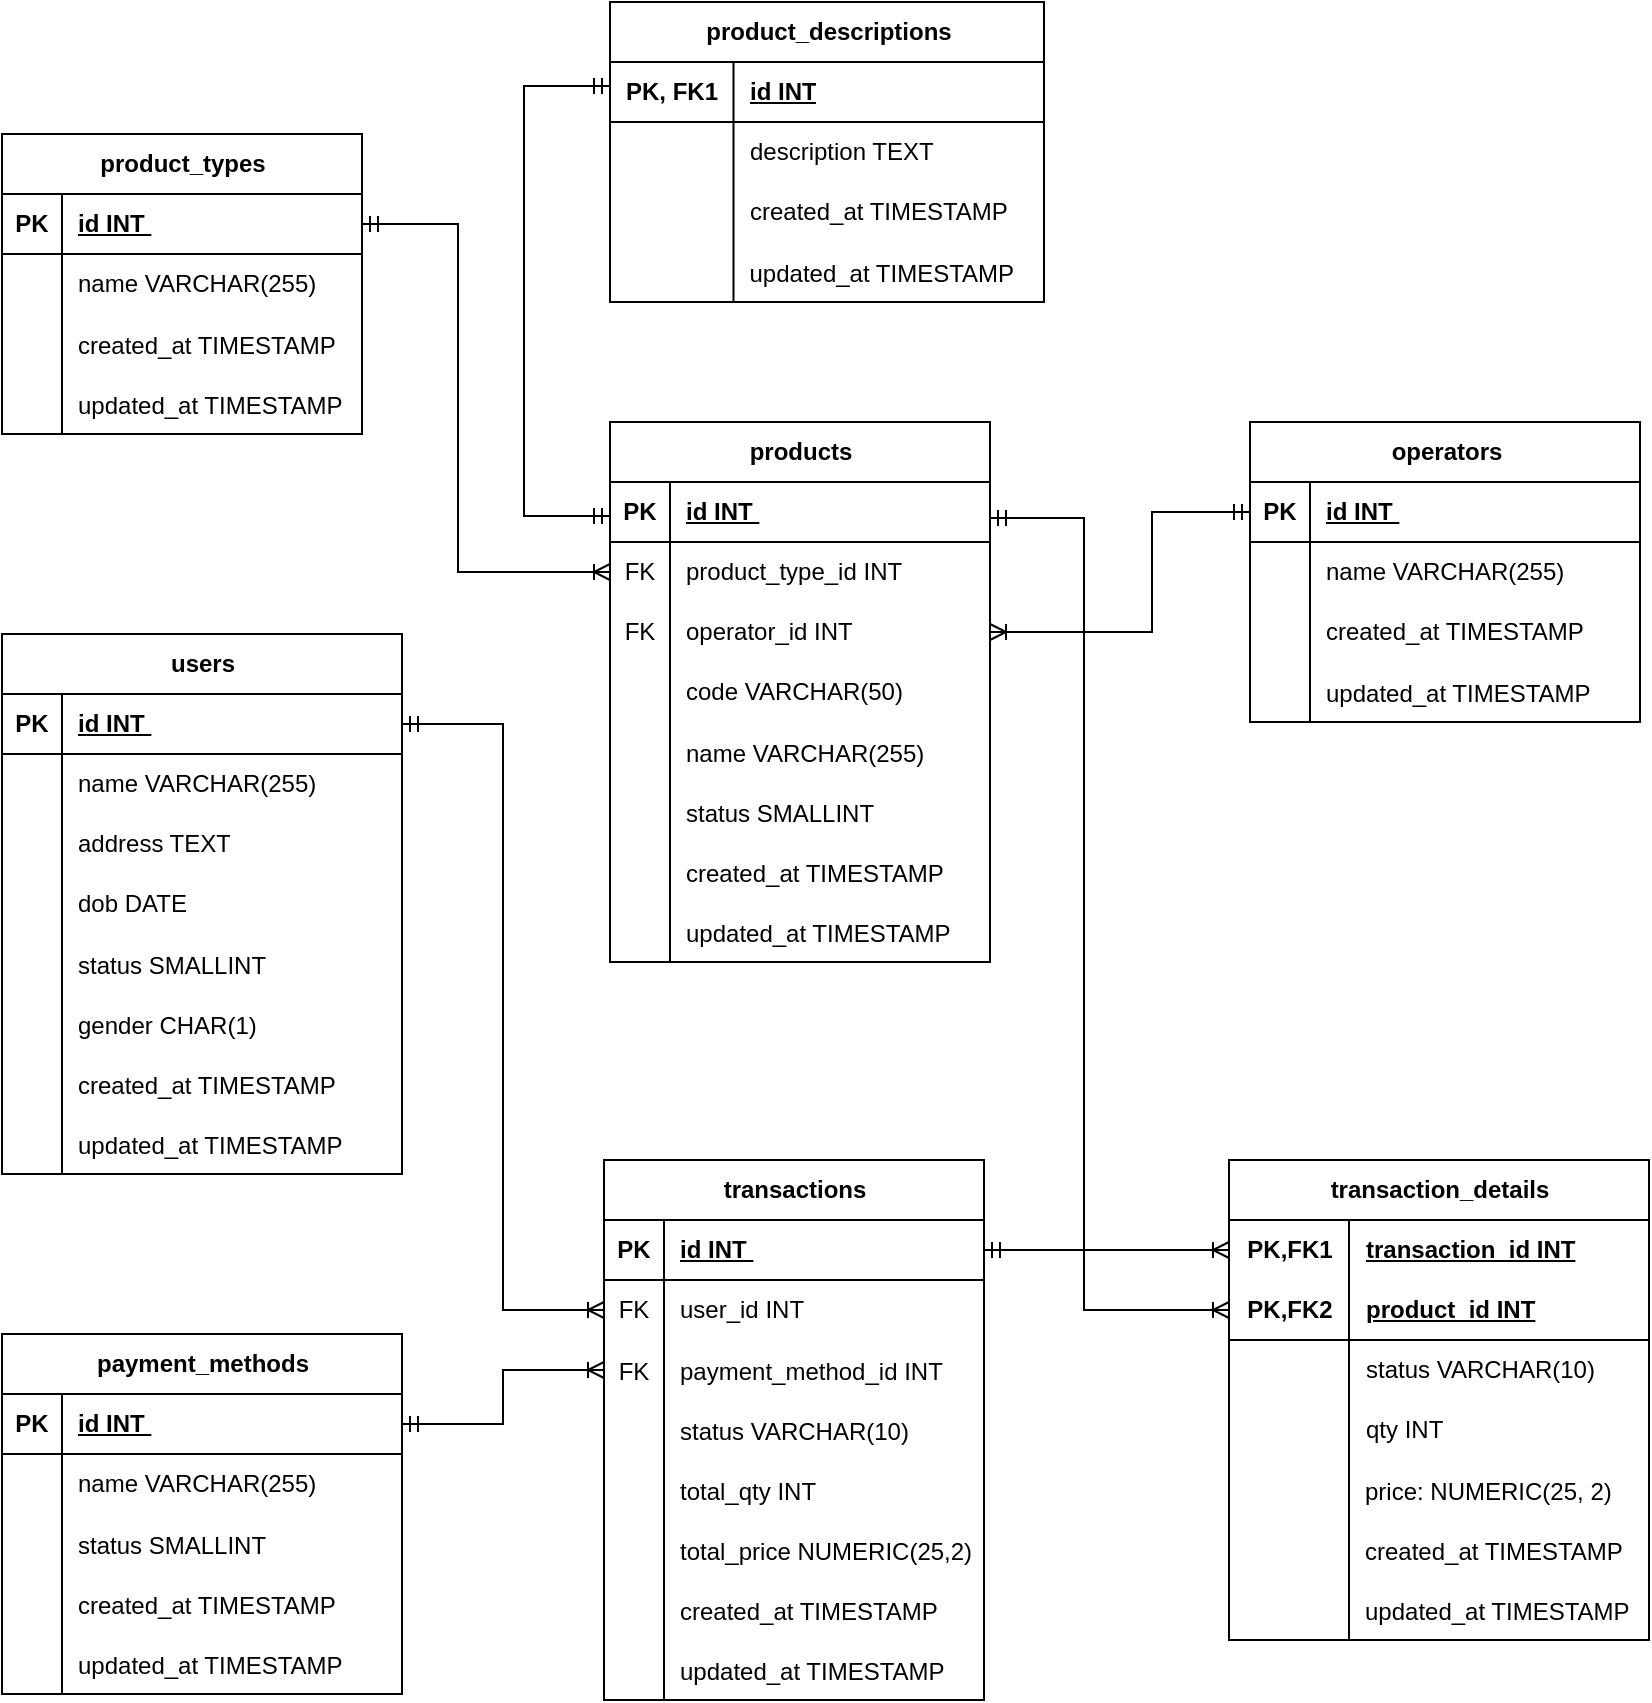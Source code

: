 <mxfile version="21.0.8" type="device" pages="2"><diagram id="R2lEEEUBdFMjLlhIrx00" name="Page-1"><mxGraphModel dx="1434" dy="777" grid="0" gridSize="10" guides="1" tooltips="1" connect="1" arrows="1" fold="1" page="0" pageScale="1" pageWidth="850" pageHeight="1100" math="0" shadow="0" extFonts="Permanent Marker^https://fonts.googleapis.com/css?family=Permanent+Marker"><root><mxCell id="0"/><mxCell id="1" parent="0"/><mxCell id="2Q99UeZQ2m3SO2wDG25l-1" value="product_types" style="shape=table;startSize=30;container=1;collapsible=1;childLayout=tableLayout;fixedRows=1;rowLines=0;fontStyle=1;align=center;resizeLast=1;html=1;" parent="1" vertex="1"><mxGeometry x="260" y="350" width="180" height="150" as="geometry"/></mxCell><mxCell id="2Q99UeZQ2m3SO2wDG25l-2" value="" style="shape=tableRow;horizontal=0;startSize=0;swimlaneHead=0;swimlaneBody=0;fillColor=none;collapsible=0;dropTarget=0;points=[[0,0.5],[1,0.5]];portConstraint=eastwest;top=0;left=0;right=0;bottom=1;" parent="2Q99UeZQ2m3SO2wDG25l-1" vertex="1"><mxGeometry y="30" width="180" height="30" as="geometry"/></mxCell><mxCell id="2Q99UeZQ2m3SO2wDG25l-3" value="PK" style="shape=partialRectangle;connectable=0;fillColor=none;top=0;left=0;bottom=0;right=0;fontStyle=1;overflow=hidden;whiteSpace=wrap;html=1;" parent="2Q99UeZQ2m3SO2wDG25l-2" vertex="1"><mxGeometry width="30" height="30" as="geometry"><mxRectangle width="30" height="30" as="alternateBounds"/></mxGeometry></mxCell><mxCell id="2Q99UeZQ2m3SO2wDG25l-4" value="id INT&amp;nbsp;" style="shape=partialRectangle;connectable=0;fillColor=none;top=0;left=0;bottom=0;right=0;align=left;spacingLeft=6;fontStyle=5;overflow=hidden;whiteSpace=wrap;html=1;" parent="2Q99UeZQ2m3SO2wDG25l-2" vertex="1"><mxGeometry x="30" width="150" height="30" as="geometry"><mxRectangle width="150" height="30" as="alternateBounds"/></mxGeometry></mxCell><mxCell id="2Q99UeZQ2m3SO2wDG25l-5" value="" style="shape=tableRow;horizontal=0;startSize=0;swimlaneHead=0;swimlaneBody=0;fillColor=none;collapsible=0;dropTarget=0;points=[[0,0.5],[1,0.5]];portConstraint=eastwest;top=0;left=0;right=0;bottom=0;" parent="2Q99UeZQ2m3SO2wDG25l-1" vertex="1"><mxGeometry y="60" width="180" height="30" as="geometry"/></mxCell><mxCell id="2Q99UeZQ2m3SO2wDG25l-6" value="" style="shape=partialRectangle;connectable=0;fillColor=none;top=0;left=0;bottom=0;right=0;editable=1;overflow=hidden;whiteSpace=wrap;html=1;" parent="2Q99UeZQ2m3SO2wDG25l-5" vertex="1"><mxGeometry width="30" height="30" as="geometry"><mxRectangle width="30" height="30" as="alternateBounds"/></mxGeometry></mxCell><mxCell id="2Q99UeZQ2m3SO2wDG25l-7" value="name VARCHAR(255)" style="shape=partialRectangle;connectable=0;fillColor=none;top=0;left=0;bottom=0;right=0;align=left;spacingLeft=6;overflow=hidden;whiteSpace=wrap;html=1;" parent="2Q99UeZQ2m3SO2wDG25l-5" vertex="1"><mxGeometry x="30" width="150" height="30" as="geometry"><mxRectangle width="150" height="30" as="alternateBounds"/></mxGeometry></mxCell><mxCell id="2Q99UeZQ2m3SO2wDG25l-176" value="" style="shape=tableRow;horizontal=0;startSize=0;swimlaneHead=0;swimlaneBody=0;fillColor=none;collapsible=0;dropTarget=0;points=[[0,0.5],[1,0.5]];portConstraint=eastwest;top=0;left=0;right=0;bottom=0;" parent="2Q99UeZQ2m3SO2wDG25l-1" vertex="1"><mxGeometry y="90" width="180" height="30" as="geometry"/></mxCell><mxCell id="2Q99UeZQ2m3SO2wDG25l-177" value="" style="shape=partialRectangle;connectable=0;fillColor=none;top=0;left=0;bottom=0;right=0;editable=1;overflow=hidden;" parent="2Q99UeZQ2m3SO2wDG25l-176" vertex="1"><mxGeometry width="30" height="30" as="geometry"><mxRectangle width="30" height="30" as="alternateBounds"/></mxGeometry></mxCell><mxCell id="2Q99UeZQ2m3SO2wDG25l-178" value="created_at TIMESTAMP" style="shape=partialRectangle;connectable=0;fillColor=none;top=0;left=0;bottom=0;right=0;align=left;spacingLeft=6;overflow=hidden;" parent="2Q99UeZQ2m3SO2wDG25l-176" vertex="1"><mxGeometry x="30" width="150" height="30" as="geometry"><mxRectangle width="150" height="30" as="alternateBounds"/></mxGeometry></mxCell><mxCell id="2Q99UeZQ2m3SO2wDG25l-179" value="" style="shape=tableRow;horizontal=0;startSize=0;swimlaneHead=0;swimlaneBody=0;fillColor=none;collapsible=0;dropTarget=0;points=[[0,0.5],[1,0.5]];portConstraint=eastwest;top=0;left=0;right=0;bottom=0;" parent="2Q99UeZQ2m3SO2wDG25l-1" vertex="1"><mxGeometry y="120" width="180" height="30" as="geometry"/></mxCell><mxCell id="2Q99UeZQ2m3SO2wDG25l-180" value="" style="shape=partialRectangle;connectable=0;fillColor=none;top=0;left=0;bottom=0;right=0;editable=1;overflow=hidden;" parent="2Q99UeZQ2m3SO2wDG25l-179" vertex="1"><mxGeometry width="30" height="30" as="geometry"><mxRectangle width="30" height="30" as="alternateBounds"/></mxGeometry></mxCell><mxCell id="2Q99UeZQ2m3SO2wDG25l-181" value="updated_at TIMESTAMP" style="shape=partialRectangle;connectable=0;fillColor=none;top=0;left=0;bottom=0;right=0;align=left;spacingLeft=6;overflow=hidden;" parent="2Q99UeZQ2m3SO2wDG25l-179" vertex="1"><mxGeometry x="30" width="150" height="30" as="geometry"><mxRectangle width="150" height="30" as="alternateBounds"/></mxGeometry></mxCell><mxCell id="2Q99UeZQ2m3SO2wDG25l-19" value="users" style="shape=table;startSize=30;container=1;collapsible=1;childLayout=tableLayout;fixedRows=1;rowLines=0;fontStyle=1;align=center;resizeLast=1;html=1;" parent="1" vertex="1"><mxGeometry x="260" y="600" width="200" height="270" as="geometry"/></mxCell><mxCell id="2Q99UeZQ2m3SO2wDG25l-20" value="" style="shape=tableRow;horizontal=0;startSize=0;swimlaneHead=0;swimlaneBody=0;fillColor=none;collapsible=0;dropTarget=0;points=[[0,0.5],[1,0.5]];portConstraint=eastwest;top=0;left=0;right=0;bottom=1;" parent="2Q99UeZQ2m3SO2wDG25l-19" vertex="1"><mxGeometry y="30" width="200" height="30" as="geometry"/></mxCell><mxCell id="2Q99UeZQ2m3SO2wDG25l-21" value="PK" style="shape=partialRectangle;connectable=0;fillColor=none;top=0;left=0;bottom=0;right=0;fontStyle=1;overflow=hidden;whiteSpace=wrap;html=1;" parent="2Q99UeZQ2m3SO2wDG25l-20" vertex="1"><mxGeometry width="30" height="30" as="geometry"><mxRectangle width="30" height="30" as="alternateBounds"/></mxGeometry></mxCell><mxCell id="2Q99UeZQ2m3SO2wDG25l-22" value="id INT&amp;nbsp;" style="shape=partialRectangle;connectable=0;fillColor=none;top=0;left=0;bottom=0;right=0;align=left;spacingLeft=6;fontStyle=5;overflow=hidden;whiteSpace=wrap;html=1;" parent="2Q99UeZQ2m3SO2wDG25l-20" vertex="1"><mxGeometry x="30" width="170" height="30" as="geometry"><mxRectangle width="170" height="30" as="alternateBounds"/></mxGeometry></mxCell><mxCell id="2Q99UeZQ2m3SO2wDG25l-23" value="" style="shape=tableRow;horizontal=0;startSize=0;swimlaneHead=0;swimlaneBody=0;fillColor=none;collapsible=0;dropTarget=0;points=[[0,0.5],[1,0.5]];portConstraint=eastwest;top=0;left=0;right=0;bottom=0;" parent="2Q99UeZQ2m3SO2wDG25l-19" vertex="1"><mxGeometry y="60" width="200" height="30" as="geometry"/></mxCell><mxCell id="2Q99UeZQ2m3SO2wDG25l-24" value="" style="shape=partialRectangle;connectable=0;fillColor=none;top=0;left=0;bottom=0;right=0;editable=1;overflow=hidden;whiteSpace=wrap;html=1;" parent="2Q99UeZQ2m3SO2wDG25l-23" vertex="1"><mxGeometry width="30" height="30" as="geometry"><mxRectangle width="30" height="30" as="alternateBounds"/></mxGeometry></mxCell><mxCell id="2Q99UeZQ2m3SO2wDG25l-25" value="name VARCHAR(255)" style="shape=partialRectangle;connectable=0;fillColor=none;top=0;left=0;bottom=0;right=0;align=left;spacingLeft=6;overflow=hidden;whiteSpace=wrap;html=1;" parent="2Q99UeZQ2m3SO2wDG25l-23" vertex="1"><mxGeometry x="30" width="170" height="30" as="geometry"><mxRectangle width="170" height="30" as="alternateBounds"/></mxGeometry></mxCell><mxCell id="2Q99UeZQ2m3SO2wDG25l-26" value="" style="shape=tableRow;horizontal=0;startSize=0;swimlaneHead=0;swimlaneBody=0;fillColor=none;collapsible=0;dropTarget=0;points=[[0,0.5],[1,0.5]];portConstraint=eastwest;top=0;left=0;right=0;bottom=0;" parent="2Q99UeZQ2m3SO2wDG25l-19" vertex="1"><mxGeometry y="90" width="200" height="30" as="geometry"/></mxCell><mxCell id="2Q99UeZQ2m3SO2wDG25l-27" value="" style="shape=partialRectangle;connectable=0;fillColor=none;top=0;left=0;bottom=0;right=0;editable=1;overflow=hidden;whiteSpace=wrap;html=1;" parent="2Q99UeZQ2m3SO2wDG25l-26" vertex="1"><mxGeometry width="30" height="30" as="geometry"><mxRectangle width="30" height="30" as="alternateBounds"/></mxGeometry></mxCell><mxCell id="2Q99UeZQ2m3SO2wDG25l-28" value="address TEXT" style="shape=partialRectangle;connectable=0;fillColor=none;top=0;left=0;bottom=0;right=0;align=left;spacingLeft=6;overflow=hidden;whiteSpace=wrap;html=1;" parent="2Q99UeZQ2m3SO2wDG25l-26" vertex="1"><mxGeometry x="30" width="170" height="30" as="geometry"><mxRectangle width="170" height="30" as="alternateBounds"/></mxGeometry></mxCell><mxCell id="2Q99UeZQ2m3SO2wDG25l-29" value="" style="shape=tableRow;horizontal=0;startSize=0;swimlaneHead=0;swimlaneBody=0;fillColor=none;collapsible=0;dropTarget=0;points=[[0,0.5],[1,0.5]];portConstraint=eastwest;top=0;left=0;right=0;bottom=0;" parent="2Q99UeZQ2m3SO2wDG25l-19" vertex="1"><mxGeometry y="120" width="200" height="30" as="geometry"/></mxCell><mxCell id="2Q99UeZQ2m3SO2wDG25l-30" value="" style="shape=partialRectangle;connectable=0;fillColor=none;top=0;left=0;bottom=0;right=0;editable=1;overflow=hidden;whiteSpace=wrap;html=1;" parent="2Q99UeZQ2m3SO2wDG25l-29" vertex="1"><mxGeometry width="30" height="30" as="geometry"><mxRectangle width="30" height="30" as="alternateBounds"/></mxGeometry></mxCell><mxCell id="2Q99UeZQ2m3SO2wDG25l-31" value="dob DATE" style="shape=partialRectangle;connectable=0;fillColor=none;top=0;left=0;bottom=0;right=0;align=left;spacingLeft=6;overflow=hidden;whiteSpace=wrap;html=1;" parent="2Q99UeZQ2m3SO2wDG25l-29" vertex="1"><mxGeometry x="30" width="170" height="30" as="geometry"><mxRectangle width="170" height="30" as="alternateBounds"/></mxGeometry></mxCell><mxCell id="2Q99UeZQ2m3SO2wDG25l-32" value="" style="shape=tableRow;horizontal=0;startSize=0;swimlaneHead=0;swimlaneBody=0;fillColor=none;collapsible=0;dropTarget=0;points=[[0,0.5],[1,0.5]];portConstraint=eastwest;top=0;left=0;right=0;bottom=0;" parent="2Q99UeZQ2m3SO2wDG25l-19" vertex="1"><mxGeometry y="150" width="200" height="30" as="geometry"/></mxCell><mxCell id="2Q99UeZQ2m3SO2wDG25l-33" value="" style="shape=partialRectangle;connectable=0;fillColor=none;top=0;left=0;bottom=0;right=0;editable=1;overflow=hidden;" parent="2Q99UeZQ2m3SO2wDG25l-32" vertex="1"><mxGeometry width="30" height="30" as="geometry"><mxRectangle width="30" height="30" as="alternateBounds"/></mxGeometry></mxCell><mxCell id="2Q99UeZQ2m3SO2wDG25l-34" value="status SMALLINT" style="shape=partialRectangle;connectable=0;fillColor=none;top=0;left=0;bottom=0;right=0;align=left;spacingLeft=6;overflow=hidden;" parent="2Q99UeZQ2m3SO2wDG25l-32" vertex="1"><mxGeometry x="30" width="170" height="30" as="geometry"><mxRectangle width="170" height="30" as="alternateBounds"/></mxGeometry></mxCell><mxCell id="2Q99UeZQ2m3SO2wDG25l-36" value="" style="shape=tableRow;horizontal=0;startSize=0;swimlaneHead=0;swimlaneBody=0;fillColor=none;collapsible=0;dropTarget=0;points=[[0,0.5],[1,0.5]];portConstraint=eastwest;top=0;left=0;right=0;bottom=0;" parent="2Q99UeZQ2m3SO2wDG25l-19" vertex="1"><mxGeometry y="180" width="200" height="30" as="geometry"/></mxCell><mxCell id="2Q99UeZQ2m3SO2wDG25l-37" value="" style="shape=partialRectangle;connectable=0;fillColor=none;top=0;left=0;bottom=0;right=0;editable=1;overflow=hidden;" parent="2Q99UeZQ2m3SO2wDG25l-36" vertex="1"><mxGeometry width="30" height="30" as="geometry"><mxRectangle width="30" height="30" as="alternateBounds"/></mxGeometry></mxCell><mxCell id="2Q99UeZQ2m3SO2wDG25l-38" value="gender CHAR(1)" style="shape=partialRectangle;connectable=0;fillColor=none;top=0;left=0;bottom=0;right=0;align=left;spacingLeft=6;overflow=hidden;" parent="2Q99UeZQ2m3SO2wDG25l-36" vertex="1"><mxGeometry x="30" width="170" height="30" as="geometry"><mxRectangle width="170" height="30" as="alternateBounds"/></mxGeometry></mxCell><mxCell id="2Q99UeZQ2m3SO2wDG25l-39" value="" style="shape=tableRow;horizontal=0;startSize=0;swimlaneHead=0;swimlaneBody=0;fillColor=none;collapsible=0;dropTarget=0;points=[[0,0.5],[1,0.5]];portConstraint=eastwest;top=0;left=0;right=0;bottom=0;" parent="2Q99UeZQ2m3SO2wDG25l-19" vertex="1"><mxGeometry y="210" width="200" height="30" as="geometry"/></mxCell><mxCell id="2Q99UeZQ2m3SO2wDG25l-40" value="" style="shape=partialRectangle;connectable=0;fillColor=none;top=0;left=0;bottom=0;right=0;editable=1;overflow=hidden;" parent="2Q99UeZQ2m3SO2wDG25l-39" vertex="1"><mxGeometry width="30" height="30" as="geometry"><mxRectangle width="30" height="30" as="alternateBounds"/></mxGeometry></mxCell><mxCell id="2Q99UeZQ2m3SO2wDG25l-41" value="created_at TIMESTAMP" style="shape=partialRectangle;connectable=0;fillColor=none;top=0;left=0;bottom=0;right=0;align=left;spacingLeft=6;overflow=hidden;" parent="2Q99UeZQ2m3SO2wDG25l-39" vertex="1"><mxGeometry x="30" width="170" height="30" as="geometry"><mxRectangle width="170" height="30" as="alternateBounds"/></mxGeometry></mxCell><mxCell id="2Q99UeZQ2m3SO2wDG25l-42" value="" style="shape=tableRow;horizontal=0;startSize=0;swimlaneHead=0;swimlaneBody=0;fillColor=none;collapsible=0;dropTarget=0;points=[[0,0.5],[1,0.5]];portConstraint=eastwest;top=0;left=0;right=0;bottom=0;" parent="2Q99UeZQ2m3SO2wDG25l-19" vertex="1"><mxGeometry y="240" width="200" height="30" as="geometry"/></mxCell><mxCell id="2Q99UeZQ2m3SO2wDG25l-43" value="" style="shape=partialRectangle;connectable=0;fillColor=none;top=0;left=0;bottom=0;right=0;editable=1;overflow=hidden;" parent="2Q99UeZQ2m3SO2wDG25l-42" vertex="1"><mxGeometry width="30" height="30" as="geometry"><mxRectangle width="30" height="30" as="alternateBounds"/></mxGeometry></mxCell><mxCell id="2Q99UeZQ2m3SO2wDG25l-44" value="updated_at TIMESTAMP" style="shape=partialRectangle;connectable=0;fillColor=none;top=0;left=0;bottom=0;right=0;align=left;spacingLeft=6;overflow=hidden;" parent="2Q99UeZQ2m3SO2wDG25l-42" vertex="1"><mxGeometry x="30" width="170" height="30" as="geometry"><mxRectangle width="170" height="30" as="alternateBounds"/></mxGeometry></mxCell><mxCell id="2Q99UeZQ2m3SO2wDG25l-134" style="edgeStyle=orthogonalEdgeStyle;rounded=0;orthogonalLoop=1;jettySize=auto;html=1;endArrow=ERmandOne;endFill=0;startArrow=ERmandOne;startFill=0;" parent="1" source="2Q99UeZQ2m3SO2wDG25l-59" target="2Q99UeZQ2m3SO2wDG25l-103" edge="1"><mxGeometry relative="1" as="geometry"><Array as="points"><mxPoint x="521" y="541"/><mxPoint x="521" y="326"/></Array></mxGeometry></mxCell><mxCell id="2Q99UeZQ2m3SO2wDG25l-58" value="products" style="shape=table;startSize=30;container=1;collapsible=1;childLayout=tableLayout;fixedRows=1;rowLines=0;fontStyle=1;align=center;resizeLast=1;html=1;" parent="1" vertex="1"><mxGeometry x="564" y="494" width="190" height="270" as="geometry"/></mxCell><mxCell id="2Q99UeZQ2m3SO2wDG25l-59" value="" style="shape=tableRow;horizontal=0;startSize=0;swimlaneHead=0;swimlaneBody=0;fillColor=none;collapsible=0;dropTarget=0;points=[[0,0.5],[1,0.5]];portConstraint=eastwest;top=0;left=0;right=0;bottom=1;" parent="2Q99UeZQ2m3SO2wDG25l-58" vertex="1"><mxGeometry y="30" width="190" height="30" as="geometry"/></mxCell><mxCell id="2Q99UeZQ2m3SO2wDG25l-60" value="PK" style="shape=partialRectangle;connectable=0;fillColor=none;top=0;left=0;bottom=0;right=0;fontStyle=1;overflow=hidden;whiteSpace=wrap;html=1;" parent="2Q99UeZQ2m3SO2wDG25l-59" vertex="1"><mxGeometry width="30" height="30" as="geometry"><mxRectangle width="30" height="30" as="alternateBounds"/></mxGeometry></mxCell><mxCell id="2Q99UeZQ2m3SO2wDG25l-61" value="id INT&amp;nbsp;" style="shape=partialRectangle;connectable=0;fillColor=none;top=0;left=0;bottom=0;right=0;align=left;spacingLeft=6;fontStyle=5;overflow=hidden;whiteSpace=wrap;html=1;" parent="2Q99UeZQ2m3SO2wDG25l-59" vertex="1"><mxGeometry x="30" width="160" height="30" as="geometry"><mxRectangle width="160" height="30" as="alternateBounds"/></mxGeometry></mxCell><mxCell id="2Q99UeZQ2m3SO2wDG25l-62" value="" style="shape=tableRow;horizontal=0;startSize=0;swimlaneHead=0;swimlaneBody=0;fillColor=none;collapsible=0;dropTarget=0;points=[[0,0.5],[1,0.5]];portConstraint=eastwest;top=0;left=0;right=0;bottom=0;" parent="2Q99UeZQ2m3SO2wDG25l-58" vertex="1"><mxGeometry y="60" width="190" height="30" as="geometry"/></mxCell><mxCell id="2Q99UeZQ2m3SO2wDG25l-63" value="FK" style="shape=partialRectangle;connectable=0;fillColor=none;top=0;left=0;bottom=0;right=0;editable=1;overflow=hidden;whiteSpace=wrap;html=1;" parent="2Q99UeZQ2m3SO2wDG25l-62" vertex="1"><mxGeometry width="30" height="30" as="geometry"><mxRectangle width="30" height="30" as="alternateBounds"/></mxGeometry></mxCell><mxCell id="2Q99UeZQ2m3SO2wDG25l-64" value="product_type_id INT" style="shape=partialRectangle;connectable=0;fillColor=none;top=0;left=0;bottom=0;right=0;align=left;spacingLeft=6;overflow=hidden;whiteSpace=wrap;html=1;" parent="2Q99UeZQ2m3SO2wDG25l-62" vertex="1"><mxGeometry x="30" width="160" height="30" as="geometry"><mxRectangle width="160" height="30" as="alternateBounds"/></mxGeometry></mxCell><mxCell id="2Q99UeZQ2m3SO2wDG25l-65" value="" style="shape=tableRow;horizontal=0;startSize=0;swimlaneHead=0;swimlaneBody=0;fillColor=none;collapsible=0;dropTarget=0;points=[[0,0.5],[1,0.5]];portConstraint=eastwest;top=0;left=0;right=0;bottom=0;" parent="2Q99UeZQ2m3SO2wDG25l-58" vertex="1"><mxGeometry y="90" width="190" height="30" as="geometry"/></mxCell><mxCell id="2Q99UeZQ2m3SO2wDG25l-66" value="FK" style="shape=partialRectangle;connectable=0;fillColor=none;top=0;left=0;bottom=0;right=0;editable=1;overflow=hidden;whiteSpace=wrap;html=1;" parent="2Q99UeZQ2m3SO2wDG25l-65" vertex="1"><mxGeometry width="30" height="30" as="geometry"><mxRectangle width="30" height="30" as="alternateBounds"/></mxGeometry></mxCell><mxCell id="2Q99UeZQ2m3SO2wDG25l-67" value="operator_id INT" style="shape=partialRectangle;connectable=0;fillColor=none;top=0;left=0;bottom=0;right=0;align=left;spacingLeft=6;overflow=hidden;whiteSpace=wrap;html=1;" parent="2Q99UeZQ2m3SO2wDG25l-65" vertex="1"><mxGeometry x="30" width="160" height="30" as="geometry"><mxRectangle width="160" height="30" as="alternateBounds"/></mxGeometry></mxCell><mxCell id="2Q99UeZQ2m3SO2wDG25l-68" value="" style="shape=tableRow;horizontal=0;startSize=0;swimlaneHead=0;swimlaneBody=0;fillColor=none;collapsible=0;dropTarget=0;points=[[0,0.5],[1,0.5]];portConstraint=eastwest;top=0;left=0;right=0;bottom=0;" parent="2Q99UeZQ2m3SO2wDG25l-58" vertex="1"><mxGeometry y="120" width="190" height="30" as="geometry"/></mxCell><mxCell id="2Q99UeZQ2m3SO2wDG25l-69" value="" style="shape=partialRectangle;connectable=0;fillColor=none;top=0;left=0;bottom=0;right=0;editable=1;overflow=hidden;whiteSpace=wrap;html=1;" parent="2Q99UeZQ2m3SO2wDG25l-68" vertex="1"><mxGeometry width="30" height="30" as="geometry"><mxRectangle width="30" height="30" as="alternateBounds"/></mxGeometry></mxCell><mxCell id="2Q99UeZQ2m3SO2wDG25l-70" value="code VARCHAR(50)" style="shape=partialRectangle;connectable=0;fillColor=none;top=0;left=0;bottom=0;right=0;align=left;spacingLeft=6;overflow=hidden;whiteSpace=wrap;html=1;" parent="2Q99UeZQ2m3SO2wDG25l-68" vertex="1"><mxGeometry x="30" width="160" height="30" as="geometry"><mxRectangle width="160" height="30" as="alternateBounds"/></mxGeometry></mxCell><mxCell id="2Q99UeZQ2m3SO2wDG25l-77" value="" style="shape=tableRow;horizontal=0;startSize=0;swimlaneHead=0;swimlaneBody=0;fillColor=none;collapsible=0;dropTarget=0;points=[[0,0.5],[1,0.5]];portConstraint=eastwest;top=0;left=0;right=0;bottom=0;" parent="2Q99UeZQ2m3SO2wDG25l-58" vertex="1"><mxGeometry y="150" width="190" height="30" as="geometry"/></mxCell><mxCell id="2Q99UeZQ2m3SO2wDG25l-78" value="" style="shape=partialRectangle;connectable=0;fillColor=none;top=0;left=0;bottom=0;right=0;editable=1;overflow=hidden;" parent="2Q99UeZQ2m3SO2wDG25l-77" vertex="1"><mxGeometry width="30" height="30" as="geometry"><mxRectangle width="30" height="30" as="alternateBounds"/></mxGeometry></mxCell><mxCell id="2Q99UeZQ2m3SO2wDG25l-79" value="name VARCHAR(255)" style="shape=partialRectangle;connectable=0;fillColor=none;top=0;left=0;bottom=0;right=0;align=left;spacingLeft=6;overflow=hidden;" parent="2Q99UeZQ2m3SO2wDG25l-77" vertex="1"><mxGeometry x="30" width="160" height="30" as="geometry"><mxRectangle width="160" height="30" as="alternateBounds"/></mxGeometry></mxCell><mxCell id="2Q99UeZQ2m3SO2wDG25l-74" value="" style="shape=tableRow;horizontal=0;startSize=0;swimlaneHead=0;swimlaneBody=0;fillColor=none;collapsible=0;dropTarget=0;points=[[0,0.5],[1,0.5]];portConstraint=eastwest;top=0;left=0;right=0;bottom=0;" parent="2Q99UeZQ2m3SO2wDG25l-58" vertex="1"><mxGeometry y="180" width="190" height="30" as="geometry"/></mxCell><mxCell id="2Q99UeZQ2m3SO2wDG25l-75" value="" style="shape=partialRectangle;connectable=0;fillColor=none;top=0;left=0;bottom=0;right=0;editable=1;overflow=hidden;" parent="2Q99UeZQ2m3SO2wDG25l-74" vertex="1"><mxGeometry width="30" height="30" as="geometry"><mxRectangle width="30" height="30" as="alternateBounds"/></mxGeometry></mxCell><mxCell id="2Q99UeZQ2m3SO2wDG25l-76" value="status SMALLINT" style="shape=partialRectangle;connectable=0;fillColor=none;top=0;left=0;bottom=0;right=0;align=left;spacingLeft=6;overflow=hidden;" parent="2Q99UeZQ2m3SO2wDG25l-74" vertex="1"><mxGeometry x="30" width="160" height="30" as="geometry"><mxRectangle width="160" height="30" as="alternateBounds"/></mxGeometry></mxCell><mxCell id="2Q99UeZQ2m3SO2wDG25l-82" value="" style="shape=tableRow;horizontal=0;startSize=0;swimlaneHead=0;swimlaneBody=0;fillColor=none;collapsible=0;dropTarget=0;points=[[0,0.5],[1,0.5]];portConstraint=eastwest;top=0;left=0;right=0;bottom=0;" parent="2Q99UeZQ2m3SO2wDG25l-58" vertex="1"><mxGeometry y="210" width="190" height="30" as="geometry"/></mxCell><mxCell id="2Q99UeZQ2m3SO2wDG25l-83" value="" style="shape=partialRectangle;connectable=0;fillColor=none;top=0;left=0;bottom=0;right=0;editable=1;overflow=hidden;" parent="2Q99UeZQ2m3SO2wDG25l-82" vertex="1"><mxGeometry width="30" height="30" as="geometry"><mxRectangle width="30" height="30" as="alternateBounds"/></mxGeometry></mxCell><mxCell id="2Q99UeZQ2m3SO2wDG25l-84" value="created_at TIMESTAMP" style="shape=partialRectangle;connectable=0;fillColor=none;top=0;left=0;bottom=0;right=0;align=left;spacingLeft=6;overflow=hidden;" parent="2Q99UeZQ2m3SO2wDG25l-82" vertex="1"><mxGeometry x="30" width="160" height="30" as="geometry"><mxRectangle width="160" height="30" as="alternateBounds"/></mxGeometry></mxCell><mxCell id="2Q99UeZQ2m3SO2wDG25l-99" value="" style="shape=tableRow;horizontal=0;startSize=0;swimlaneHead=0;swimlaneBody=0;fillColor=none;collapsible=0;dropTarget=0;points=[[0,0.5],[1,0.5]];portConstraint=eastwest;top=0;left=0;right=0;bottom=0;" parent="2Q99UeZQ2m3SO2wDG25l-58" vertex="1"><mxGeometry y="240" width="190" height="30" as="geometry"/></mxCell><mxCell id="2Q99UeZQ2m3SO2wDG25l-100" value="" style="shape=partialRectangle;connectable=0;fillColor=none;top=0;left=0;bottom=0;right=0;editable=1;overflow=hidden;" parent="2Q99UeZQ2m3SO2wDG25l-99" vertex="1"><mxGeometry width="30" height="30" as="geometry"><mxRectangle width="30" height="30" as="alternateBounds"/></mxGeometry></mxCell><mxCell id="2Q99UeZQ2m3SO2wDG25l-101" value="updated_at TIMESTAMP" style="shape=partialRectangle;connectable=0;fillColor=none;top=0;left=0;bottom=0;right=0;align=left;spacingLeft=6;overflow=hidden;" parent="2Q99UeZQ2m3SO2wDG25l-99" vertex="1"><mxGeometry x="30" width="160" height="30" as="geometry"><mxRectangle width="160" height="30" as="alternateBounds"/></mxGeometry></mxCell><mxCell id="2Q99UeZQ2m3SO2wDG25l-102" value="product_descriptions" style="shape=table;startSize=30;container=1;collapsible=1;childLayout=tableLayout;fixedRows=1;rowLines=0;fontStyle=1;align=center;resizeLast=1;html=1;" parent="1" vertex="1"><mxGeometry x="564" y="284" width="217" height="150" as="geometry"/></mxCell><mxCell id="2Q99UeZQ2m3SO2wDG25l-103" value="" style="shape=tableRow;horizontal=0;startSize=0;swimlaneHead=0;swimlaneBody=0;fillColor=none;collapsible=0;dropTarget=0;points=[[0,0.5],[1,0.5]];portConstraint=eastwest;top=0;left=0;right=0;bottom=1;" parent="2Q99UeZQ2m3SO2wDG25l-102" vertex="1"><mxGeometry y="30" width="217" height="30" as="geometry"/></mxCell><mxCell id="2Q99UeZQ2m3SO2wDG25l-104" value="PK, FK1" style="shape=partialRectangle;connectable=0;fillColor=none;top=0;left=0;bottom=0;right=0;fontStyle=1;overflow=hidden;whiteSpace=wrap;html=1;" parent="2Q99UeZQ2m3SO2wDG25l-103" vertex="1"><mxGeometry width="61.75" height="30" as="geometry"><mxRectangle width="61.75" height="30" as="alternateBounds"/></mxGeometry></mxCell><mxCell id="2Q99UeZQ2m3SO2wDG25l-105" value="id INT" style="shape=partialRectangle;connectable=0;fillColor=none;top=0;left=0;bottom=0;right=0;align=left;spacingLeft=6;fontStyle=5;overflow=hidden;whiteSpace=wrap;html=1;" parent="2Q99UeZQ2m3SO2wDG25l-103" vertex="1"><mxGeometry x="61.75" width="155.25" height="30" as="geometry"><mxRectangle width="155.25" height="30" as="alternateBounds"/></mxGeometry></mxCell><mxCell id="2Q99UeZQ2m3SO2wDG25l-106" value="" style="shape=tableRow;horizontal=0;startSize=0;swimlaneHead=0;swimlaneBody=0;fillColor=none;collapsible=0;dropTarget=0;points=[[0,0.5],[1,0.5]];portConstraint=eastwest;top=0;left=0;right=0;bottom=0;" parent="2Q99UeZQ2m3SO2wDG25l-102" vertex="1"><mxGeometry y="60" width="217" height="30" as="geometry"/></mxCell><mxCell id="2Q99UeZQ2m3SO2wDG25l-107" value="" style="shape=partialRectangle;connectable=0;fillColor=none;top=0;left=0;bottom=0;right=0;editable=1;overflow=hidden;whiteSpace=wrap;html=1;" parent="2Q99UeZQ2m3SO2wDG25l-106" vertex="1"><mxGeometry width="61.75" height="30" as="geometry"><mxRectangle width="61.75" height="30" as="alternateBounds"/></mxGeometry></mxCell><mxCell id="2Q99UeZQ2m3SO2wDG25l-108" value="description TEXT" style="shape=partialRectangle;connectable=0;fillColor=none;top=0;left=0;bottom=0;right=0;align=left;spacingLeft=6;overflow=hidden;whiteSpace=wrap;html=1;" parent="2Q99UeZQ2m3SO2wDG25l-106" vertex="1"><mxGeometry x="61.75" width="155.25" height="30" as="geometry"><mxRectangle width="155.25" height="30" as="alternateBounds"/></mxGeometry></mxCell><mxCell id="2Q99UeZQ2m3SO2wDG25l-109" value="" style="shape=tableRow;horizontal=0;startSize=0;swimlaneHead=0;swimlaneBody=0;fillColor=none;collapsible=0;dropTarget=0;points=[[0,0.5],[1,0.5]];portConstraint=eastwest;top=0;left=0;right=0;bottom=0;" parent="2Q99UeZQ2m3SO2wDG25l-102" vertex="1"><mxGeometry y="90" width="217" height="30" as="geometry"/></mxCell><mxCell id="2Q99UeZQ2m3SO2wDG25l-110" value="" style="shape=partialRectangle;connectable=0;fillColor=none;top=0;left=0;bottom=0;right=0;editable=1;overflow=hidden;whiteSpace=wrap;html=1;" parent="2Q99UeZQ2m3SO2wDG25l-109" vertex="1"><mxGeometry width="61.75" height="30" as="geometry"><mxRectangle width="61.75" height="30" as="alternateBounds"/></mxGeometry></mxCell><mxCell id="2Q99UeZQ2m3SO2wDG25l-111" value="created_at TIMESTAMP" style="shape=partialRectangle;connectable=0;fillColor=none;top=0;left=0;bottom=0;right=0;align=left;spacingLeft=6;overflow=hidden;whiteSpace=wrap;html=1;" parent="2Q99UeZQ2m3SO2wDG25l-109" vertex="1"><mxGeometry x="61.75" width="155.25" height="30" as="geometry"><mxRectangle width="155.25" height="30" as="alternateBounds"/></mxGeometry></mxCell><mxCell id="2Q99UeZQ2m3SO2wDG25l-112" value="" style="shape=tableRow;horizontal=0;startSize=0;swimlaneHead=0;swimlaneBody=0;fillColor=none;collapsible=0;dropTarget=0;points=[[0,0.5],[1,0.5]];portConstraint=eastwest;top=0;left=0;right=0;bottom=0;" parent="2Q99UeZQ2m3SO2wDG25l-102" vertex="1"><mxGeometry y="120" width="217" height="30" as="geometry"/></mxCell><mxCell id="2Q99UeZQ2m3SO2wDG25l-113" value="" style="shape=partialRectangle;connectable=0;fillColor=none;top=0;left=0;bottom=0;right=0;editable=1;overflow=hidden;" parent="2Q99UeZQ2m3SO2wDG25l-112" vertex="1"><mxGeometry width="61.75" height="30" as="geometry"><mxRectangle width="61.75" height="30" as="alternateBounds"/></mxGeometry></mxCell><mxCell id="2Q99UeZQ2m3SO2wDG25l-114" value="updated_at TIMESTAMP" style="shape=partialRectangle;connectable=0;fillColor=none;top=0;left=0;bottom=0;right=0;align=left;spacingLeft=6;overflow=hidden;" parent="2Q99UeZQ2m3SO2wDG25l-112" vertex="1"><mxGeometry x="61.75" width="155.25" height="30" as="geometry"><mxRectangle width="155.25" height="30" as="alternateBounds"/></mxGeometry></mxCell><mxCell id="2Q99UeZQ2m3SO2wDG25l-121" value="operators" style="shape=table;startSize=30;container=1;collapsible=1;childLayout=tableLayout;fixedRows=1;rowLines=0;fontStyle=1;align=center;resizeLast=1;html=1;" parent="1" vertex="1"><mxGeometry x="884" y="494" width="195" height="150" as="geometry"/></mxCell><mxCell id="2Q99UeZQ2m3SO2wDG25l-122" value="" style="shape=tableRow;horizontal=0;startSize=0;swimlaneHead=0;swimlaneBody=0;fillColor=none;collapsible=0;dropTarget=0;points=[[0,0.5],[1,0.5]];portConstraint=eastwest;top=0;left=0;right=0;bottom=1;" parent="2Q99UeZQ2m3SO2wDG25l-121" vertex="1"><mxGeometry y="30" width="195" height="30" as="geometry"/></mxCell><mxCell id="2Q99UeZQ2m3SO2wDG25l-123" value="PK" style="shape=partialRectangle;connectable=0;fillColor=none;top=0;left=0;bottom=0;right=0;fontStyle=1;overflow=hidden;whiteSpace=wrap;html=1;" parent="2Q99UeZQ2m3SO2wDG25l-122" vertex="1"><mxGeometry width="30" height="30" as="geometry"><mxRectangle width="30" height="30" as="alternateBounds"/></mxGeometry></mxCell><mxCell id="2Q99UeZQ2m3SO2wDG25l-124" value="id INT&amp;nbsp;" style="shape=partialRectangle;connectable=0;fillColor=none;top=0;left=0;bottom=0;right=0;align=left;spacingLeft=6;fontStyle=5;overflow=hidden;whiteSpace=wrap;html=1;" parent="2Q99UeZQ2m3SO2wDG25l-122" vertex="1"><mxGeometry x="30" width="165" height="30" as="geometry"><mxRectangle width="165" height="30" as="alternateBounds"/></mxGeometry></mxCell><mxCell id="2Q99UeZQ2m3SO2wDG25l-125" value="" style="shape=tableRow;horizontal=0;startSize=0;swimlaneHead=0;swimlaneBody=0;fillColor=none;collapsible=0;dropTarget=0;points=[[0,0.5],[1,0.5]];portConstraint=eastwest;top=0;left=0;right=0;bottom=0;" parent="2Q99UeZQ2m3SO2wDG25l-121" vertex="1"><mxGeometry y="60" width="195" height="30" as="geometry"/></mxCell><mxCell id="2Q99UeZQ2m3SO2wDG25l-126" value="" style="shape=partialRectangle;connectable=0;fillColor=none;top=0;left=0;bottom=0;right=0;editable=1;overflow=hidden;whiteSpace=wrap;html=1;" parent="2Q99UeZQ2m3SO2wDG25l-125" vertex="1"><mxGeometry width="30" height="30" as="geometry"><mxRectangle width="30" height="30" as="alternateBounds"/></mxGeometry></mxCell><mxCell id="2Q99UeZQ2m3SO2wDG25l-127" value="name VARCHAR(255)" style="shape=partialRectangle;connectable=0;fillColor=none;top=0;left=0;bottom=0;right=0;align=left;spacingLeft=6;overflow=hidden;whiteSpace=wrap;html=1;" parent="2Q99UeZQ2m3SO2wDG25l-125" vertex="1"><mxGeometry x="30" width="165" height="30" as="geometry"><mxRectangle width="165" height="30" as="alternateBounds"/></mxGeometry></mxCell><mxCell id="2Q99UeZQ2m3SO2wDG25l-128" value="" style="shape=tableRow;horizontal=0;startSize=0;swimlaneHead=0;swimlaneBody=0;fillColor=none;collapsible=0;dropTarget=0;points=[[0,0.5],[1,0.5]];portConstraint=eastwest;top=0;left=0;right=0;bottom=0;" parent="2Q99UeZQ2m3SO2wDG25l-121" vertex="1"><mxGeometry y="90" width="195" height="30" as="geometry"/></mxCell><mxCell id="2Q99UeZQ2m3SO2wDG25l-129" value="" style="shape=partialRectangle;connectable=0;fillColor=none;top=0;left=0;bottom=0;right=0;editable=1;overflow=hidden;whiteSpace=wrap;html=1;" parent="2Q99UeZQ2m3SO2wDG25l-128" vertex="1"><mxGeometry width="30" height="30" as="geometry"><mxRectangle width="30" height="30" as="alternateBounds"/></mxGeometry></mxCell><mxCell id="2Q99UeZQ2m3SO2wDG25l-130" value="created_at TIMESTAMP" style="shape=partialRectangle;connectable=0;fillColor=none;top=0;left=0;bottom=0;right=0;align=left;spacingLeft=6;overflow=hidden;whiteSpace=wrap;html=1;" parent="2Q99UeZQ2m3SO2wDG25l-128" vertex="1"><mxGeometry x="30" width="165" height="30" as="geometry"><mxRectangle width="165" height="30" as="alternateBounds"/></mxGeometry></mxCell><mxCell id="2Q99UeZQ2m3SO2wDG25l-131" value="" style="shape=tableRow;horizontal=0;startSize=0;swimlaneHead=0;swimlaneBody=0;fillColor=none;collapsible=0;dropTarget=0;points=[[0,0.5],[1,0.5]];portConstraint=eastwest;top=0;left=0;right=0;bottom=0;" parent="2Q99UeZQ2m3SO2wDG25l-121" vertex="1"><mxGeometry y="120" width="195" height="30" as="geometry"/></mxCell><mxCell id="2Q99UeZQ2m3SO2wDG25l-132" value="" style="shape=partialRectangle;connectable=0;fillColor=none;top=0;left=0;bottom=0;right=0;editable=1;overflow=hidden;" parent="2Q99UeZQ2m3SO2wDG25l-131" vertex="1"><mxGeometry width="30" height="30" as="geometry"><mxRectangle width="30" height="30" as="alternateBounds"/></mxGeometry></mxCell><mxCell id="2Q99UeZQ2m3SO2wDG25l-133" value="updated_at TIMESTAMP" style="shape=partialRectangle;connectable=0;fillColor=none;top=0;left=0;bottom=0;right=0;align=left;spacingLeft=6;overflow=hidden;" parent="2Q99UeZQ2m3SO2wDG25l-131" vertex="1"><mxGeometry x="30" width="165" height="30" as="geometry"><mxRectangle width="165" height="30" as="alternateBounds"/></mxGeometry></mxCell><mxCell id="2Q99UeZQ2m3SO2wDG25l-135" style="edgeStyle=orthogonalEdgeStyle;rounded=0;orthogonalLoop=1;jettySize=auto;html=1;entryX=0;entryY=0.5;entryDx=0;entryDy=0;endArrow=ERoneToMany;endFill=0;startArrow=ERmandOne;startFill=0;" parent="1" source="2Q99UeZQ2m3SO2wDG25l-2" target="2Q99UeZQ2m3SO2wDG25l-62" edge="1"><mxGeometry relative="1" as="geometry"><Array as="points"><mxPoint x="488" y="395"/><mxPoint x="488" y="569"/></Array></mxGeometry></mxCell><mxCell id="2Q99UeZQ2m3SO2wDG25l-150" style="edgeStyle=orthogonalEdgeStyle;rounded=0;orthogonalLoop=1;jettySize=auto;html=1;entryX=0;entryY=0.5;entryDx=0;entryDy=0;endArrow=ERmandOne;endFill=0;startArrow=ERoneToMany;startFill=0;exitX=1;exitY=0.5;exitDx=0;exitDy=0;" parent="1" source="2Q99UeZQ2m3SO2wDG25l-65" target="2Q99UeZQ2m3SO2wDG25l-122" edge="1"><mxGeometry relative="1" as="geometry"><Array as="points"><mxPoint x="835" y="599"/><mxPoint x="835" y="539"/></Array></mxGeometry></mxCell><mxCell id="2Q99UeZQ2m3SO2wDG25l-151" value="payment_methods" style="shape=table;startSize=30;container=1;collapsible=1;childLayout=tableLayout;fixedRows=1;rowLines=0;fontStyle=1;align=center;resizeLast=1;html=1;" parent="1" vertex="1"><mxGeometry x="260" y="950" width="200" height="180" as="geometry"/></mxCell><mxCell id="2Q99UeZQ2m3SO2wDG25l-152" value="" style="shape=tableRow;horizontal=0;startSize=0;swimlaneHead=0;swimlaneBody=0;fillColor=none;collapsible=0;dropTarget=0;points=[[0,0.5],[1,0.5]];portConstraint=eastwest;top=0;left=0;right=0;bottom=1;" parent="2Q99UeZQ2m3SO2wDG25l-151" vertex="1"><mxGeometry y="30" width="200" height="30" as="geometry"/></mxCell><mxCell id="2Q99UeZQ2m3SO2wDG25l-153" value="PK" style="shape=partialRectangle;connectable=0;fillColor=none;top=0;left=0;bottom=0;right=0;fontStyle=1;overflow=hidden;whiteSpace=wrap;html=1;" parent="2Q99UeZQ2m3SO2wDG25l-152" vertex="1"><mxGeometry width="30" height="30" as="geometry"><mxRectangle width="30" height="30" as="alternateBounds"/></mxGeometry></mxCell><mxCell id="2Q99UeZQ2m3SO2wDG25l-154" value="id INT&amp;nbsp;" style="shape=partialRectangle;connectable=0;fillColor=none;top=0;left=0;bottom=0;right=0;align=left;spacingLeft=6;fontStyle=5;overflow=hidden;whiteSpace=wrap;html=1;" parent="2Q99UeZQ2m3SO2wDG25l-152" vertex="1"><mxGeometry x="30" width="170" height="30" as="geometry"><mxRectangle width="170" height="30" as="alternateBounds"/></mxGeometry></mxCell><mxCell id="2Q99UeZQ2m3SO2wDG25l-155" value="" style="shape=tableRow;horizontal=0;startSize=0;swimlaneHead=0;swimlaneBody=0;fillColor=none;collapsible=0;dropTarget=0;points=[[0,0.5],[1,0.5]];portConstraint=eastwest;top=0;left=0;right=0;bottom=0;" parent="2Q99UeZQ2m3SO2wDG25l-151" vertex="1"><mxGeometry y="60" width="200" height="30" as="geometry"/></mxCell><mxCell id="2Q99UeZQ2m3SO2wDG25l-156" value="" style="shape=partialRectangle;connectable=0;fillColor=none;top=0;left=0;bottom=0;right=0;editable=1;overflow=hidden;whiteSpace=wrap;html=1;" parent="2Q99UeZQ2m3SO2wDG25l-155" vertex="1"><mxGeometry width="30" height="30" as="geometry"><mxRectangle width="30" height="30" as="alternateBounds"/></mxGeometry></mxCell><mxCell id="2Q99UeZQ2m3SO2wDG25l-157" value="name VARCHAR(255)" style="shape=partialRectangle;connectable=0;fillColor=none;top=0;left=0;bottom=0;right=0;align=left;spacingLeft=6;overflow=hidden;whiteSpace=wrap;html=1;" parent="2Q99UeZQ2m3SO2wDG25l-155" vertex="1"><mxGeometry x="30" width="170" height="30" as="geometry"><mxRectangle width="170" height="30" as="alternateBounds"/></mxGeometry></mxCell><mxCell id="2Q99UeZQ2m3SO2wDG25l-164" value="" style="shape=tableRow;horizontal=0;startSize=0;swimlaneHead=0;swimlaneBody=0;fillColor=none;collapsible=0;dropTarget=0;points=[[0,0.5],[1,0.5]];portConstraint=eastwest;top=0;left=0;right=0;bottom=0;" parent="2Q99UeZQ2m3SO2wDG25l-151" vertex="1"><mxGeometry y="90" width="200" height="30" as="geometry"/></mxCell><mxCell id="2Q99UeZQ2m3SO2wDG25l-165" value="" style="shape=partialRectangle;connectable=0;fillColor=none;top=0;left=0;bottom=0;right=0;editable=1;overflow=hidden;" parent="2Q99UeZQ2m3SO2wDG25l-164" vertex="1"><mxGeometry width="30" height="30" as="geometry"><mxRectangle width="30" height="30" as="alternateBounds"/></mxGeometry></mxCell><mxCell id="2Q99UeZQ2m3SO2wDG25l-166" value="status SMALLINT" style="shape=partialRectangle;connectable=0;fillColor=none;top=0;left=0;bottom=0;right=0;align=left;spacingLeft=6;overflow=hidden;" parent="2Q99UeZQ2m3SO2wDG25l-164" vertex="1"><mxGeometry x="30" width="170" height="30" as="geometry"><mxRectangle width="170" height="30" as="alternateBounds"/></mxGeometry></mxCell><mxCell id="2Q99UeZQ2m3SO2wDG25l-170" value="" style="shape=tableRow;horizontal=0;startSize=0;swimlaneHead=0;swimlaneBody=0;fillColor=none;collapsible=0;dropTarget=0;points=[[0,0.5],[1,0.5]];portConstraint=eastwest;top=0;left=0;right=0;bottom=0;" parent="2Q99UeZQ2m3SO2wDG25l-151" vertex="1"><mxGeometry y="120" width="200" height="30" as="geometry"/></mxCell><mxCell id="2Q99UeZQ2m3SO2wDG25l-171" value="" style="shape=partialRectangle;connectable=0;fillColor=none;top=0;left=0;bottom=0;right=0;editable=1;overflow=hidden;" parent="2Q99UeZQ2m3SO2wDG25l-170" vertex="1"><mxGeometry width="30" height="30" as="geometry"><mxRectangle width="30" height="30" as="alternateBounds"/></mxGeometry></mxCell><mxCell id="2Q99UeZQ2m3SO2wDG25l-172" value="created_at TIMESTAMP" style="shape=partialRectangle;connectable=0;fillColor=none;top=0;left=0;bottom=0;right=0;align=left;spacingLeft=6;overflow=hidden;" parent="2Q99UeZQ2m3SO2wDG25l-170" vertex="1"><mxGeometry x="30" width="170" height="30" as="geometry"><mxRectangle width="170" height="30" as="alternateBounds"/></mxGeometry></mxCell><mxCell id="2Q99UeZQ2m3SO2wDG25l-173" value="" style="shape=tableRow;horizontal=0;startSize=0;swimlaneHead=0;swimlaneBody=0;fillColor=none;collapsible=0;dropTarget=0;points=[[0,0.5],[1,0.5]];portConstraint=eastwest;top=0;left=0;right=0;bottom=0;" parent="2Q99UeZQ2m3SO2wDG25l-151" vertex="1"><mxGeometry y="150" width="200" height="30" as="geometry"/></mxCell><mxCell id="2Q99UeZQ2m3SO2wDG25l-174" value="" style="shape=partialRectangle;connectable=0;fillColor=none;top=0;left=0;bottom=0;right=0;editable=1;overflow=hidden;" parent="2Q99UeZQ2m3SO2wDG25l-173" vertex="1"><mxGeometry width="30" height="30" as="geometry"><mxRectangle width="30" height="30" as="alternateBounds"/></mxGeometry></mxCell><mxCell id="2Q99UeZQ2m3SO2wDG25l-175" value="updated_at TIMESTAMP" style="shape=partialRectangle;connectable=0;fillColor=none;top=0;left=0;bottom=0;right=0;align=left;spacingLeft=6;overflow=hidden;" parent="2Q99UeZQ2m3SO2wDG25l-173" vertex="1"><mxGeometry x="30" width="170" height="30" as="geometry"><mxRectangle width="170" height="30" as="alternateBounds"/></mxGeometry></mxCell><mxCell id="2Q99UeZQ2m3SO2wDG25l-182" value="transactions" style="shape=table;startSize=30;container=1;collapsible=1;childLayout=tableLayout;fixedRows=1;rowLines=0;fontStyle=1;align=center;resizeLast=1;html=1;" parent="1" vertex="1"><mxGeometry x="561" y="863" width="190" height="270" as="geometry"/></mxCell><mxCell id="2Q99UeZQ2m3SO2wDG25l-183" value="" style="shape=tableRow;horizontal=0;startSize=0;swimlaneHead=0;swimlaneBody=0;fillColor=none;collapsible=0;dropTarget=0;points=[[0,0.5],[1,0.5]];portConstraint=eastwest;top=0;left=0;right=0;bottom=1;" parent="2Q99UeZQ2m3SO2wDG25l-182" vertex="1"><mxGeometry y="30" width="190" height="30" as="geometry"/></mxCell><mxCell id="2Q99UeZQ2m3SO2wDG25l-184" value="PK" style="shape=partialRectangle;connectable=0;fillColor=none;top=0;left=0;bottom=0;right=0;fontStyle=1;overflow=hidden;whiteSpace=wrap;html=1;" parent="2Q99UeZQ2m3SO2wDG25l-183" vertex="1"><mxGeometry width="30" height="30" as="geometry"><mxRectangle width="30" height="30" as="alternateBounds"/></mxGeometry></mxCell><mxCell id="2Q99UeZQ2m3SO2wDG25l-185" value="id INT&amp;nbsp;" style="shape=partialRectangle;connectable=0;fillColor=none;top=0;left=0;bottom=0;right=0;align=left;spacingLeft=6;fontStyle=5;overflow=hidden;whiteSpace=wrap;html=1;" parent="2Q99UeZQ2m3SO2wDG25l-183" vertex="1"><mxGeometry x="30" width="160" height="30" as="geometry"><mxRectangle width="160" height="30" as="alternateBounds"/></mxGeometry></mxCell><mxCell id="2Q99UeZQ2m3SO2wDG25l-186" value="" style="shape=tableRow;horizontal=0;startSize=0;swimlaneHead=0;swimlaneBody=0;fillColor=none;collapsible=0;dropTarget=0;points=[[0,0.5],[1,0.5]];portConstraint=eastwest;top=0;left=0;right=0;bottom=0;" parent="2Q99UeZQ2m3SO2wDG25l-182" vertex="1"><mxGeometry y="60" width="190" height="30" as="geometry"/></mxCell><mxCell id="2Q99UeZQ2m3SO2wDG25l-187" value="FK" style="shape=partialRectangle;connectable=0;fillColor=none;top=0;left=0;bottom=0;right=0;editable=1;overflow=hidden;whiteSpace=wrap;html=1;" parent="2Q99UeZQ2m3SO2wDG25l-186" vertex="1"><mxGeometry width="30" height="30" as="geometry"><mxRectangle width="30" height="30" as="alternateBounds"/></mxGeometry></mxCell><mxCell id="2Q99UeZQ2m3SO2wDG25l-188" value="user_id INT" style="shape=partialRectangle;connectable=0;fillColor=none;top=0;left=0;bottom=0;right=0;align=left;spacingLeft=6;overflow=hidden;whiteSpace=wrap;html=1;" parent="2Q99UeZQ2m3SO2wDG25l-186" vertex="1"><mxGeometry x="30" width="160" height="30" as="geometry"><mxRectangle width="160" height="30" as="alternateBounds"/></mxGeometry></mxCell><mxCell id="2Q99UeZQ2m3SO2wDG25l-204" value="" style="shape=tableRow;horizontal=0;startSize=0;swimlaneHead=0;swimlaneBody=0;fillColor=none;collapsible=0;dropTarget=0;points=[[0,0.5],[1,0.5]];portConstraint=eastwest;top=0;left=0;right=0;bottom=0;" parent="2Q99UeZQ2m3SO2wDG25l-182" vertex="1"><mxGeometry y="90" width="190" height="30" as="geometry"/></mxCell><mxCell id="2Q99UeZQ2m3SO2wDG25l-205" value="FK" style="shape=partialRectangle;connectable=0;fillColor=none;top=0;left=0;bottom=0;right=0;editable=1;overflow=hidden;" parent="2Q99UeZQ2m3SO2wDG25l-204" vertex="1"><mxGeometry width="30" height="30" as="geometry"><mxRectangle width="30" height="30" as="alternateBounds"/></mxGeometry></mxCell><mxCell id="2Q99UeZQ2m3SO2wDG25l-206" value="payment_method_id INT" style="shape=partialRectangle;connectable=0;fillColor=none;top=0;left=0;bottom=0;right=0;align=left;spacingLeft=6;overflow=hidden;" parent="2Q99UeZQ2m3SO2wDG25l-204" vertex="1"><mxGeometry x="30" width="160" height="30" as="geometry"><mxRectangle width="160" height="30" as="alternateBounds"/></mxGeometry></mxCell><mxCell id="2Q99UeZQ2m3SO2wDG25l-189" value="" style="shape=tableRow;horizontal=0;startSize=0;swimlaneHead=0;swimlaneBody=0;fillColor=none;collapsible=0;dropTarget=0;points=[[0,0.5],[1,0.5]];portConstraint=eastwest;top=0;left=0;right=0;bottom=0;" parent="2Q99UeZQ2m3SO2wDG25l-182" vertex="1"><mxGeometry y="120" width="190" height="30" as="geometry"/></mxCell><mxCell id="2Q99UeZQ2m3SO2wDG25l-190" value="" style="shape=partialRectangle;connectable=0;fillColor=none;top=0;left=0;bottom=0;right=0;editable=1;overflow=hidden;" parent="2Q99UeZQ2m3SO2wDG25l-189" vertex="1"><mxGeometry width="30" height="30" as="geometry"><mxRectangle width="30" height="30" as="alternateBounds"/></mxGeometry></mxCell><mxCell id="2Q99UeZQ2m3SO2wDG25l-191" value="status VARCHAR(10)" style="shape=partialRectangle;connectable=0;fillColor=none;top=0;left=0;bottom=0;right=0;align=left;spacingLeft=6;overflow=hidden;" parent="2Q99UeZQ2m3SO2wDG25l-189" vertex="1"><mxGeometry x="30" width="160" height="30" as="geometry"><mxRectangle width="160" height="30" as="alternateBounds"/></mxGeometry></mxCell><mxCell id="2Q99UeZQ2m3SO2wDG25l-207" value="" style="shape=tableRow;horizontal=0;startSize=0;swimlaneHead=0;swimlaneBody=0;fillColor=none;collapsible=0;dropTarget=0;points=[[0,0.5],[1,0.5]];portConstraint=eastwest;top=0;left=0;right=0;bottom=0;" parent="2Q99UeZQ2m3SO2wDG25l-182" vertex="1"><mxGeometry y="150" width="190" height="30" as="geometry"/></mxCell><mxCell id="2Q99UeZQ2m3SO2wDG25l-208" value="" style="shape=partialRectangle;connectable=0;fillColor=none;top=0;left=0;bottom=0;right=0;editable=1;overflow=hidden;" parent="2Q99UeZQ2m3SO2wDG25l-207" vertex="1"><mxGeometry width="30" height="30" as="geometry"><mxRectangle width="30" height="30" as="alternateBounds"/></mxGeometry></mxCell><mxCell id="2Q99UeZQ2m3SO2wDG25l-209" value="total_qty INT" style="shape=partialRectangle;connectable=0;fillColor=none;top=0;left=0;bottom=0;right=0;align=left;spacingLeft=6;overflow=hidden;" parent="2Q99UeZQ2m3SO2wDG25l-207" vertex="1"><mxGeometry x="30" width="160" height="30" as="geometry"><mxRectangle width="160" height="30" as="alternateBounds"/></mxGeometry></mxCell><mxCell id="2Q99UeZQ2m3SO2wDG25l-210" value="" style="shape=tableRow;horizontal=0;startSize=0;swimlaneHead=0;swimlaneBody=0;fillColor=none;collapsible=0;dropTarget=0;points=[[0,0.5],[1,0.5]];portConstraint=eastwest;top=0;left=0;right=0;bottom=0;" parent="2Q99UeZQ2m3SO2wDG25l-182" vertex="1"><mxGeometry y="180" width="190" height="30" as="geometry"/></mxCell><mxCell id="2Q99UeZQ2m3SO2wDG25l-211" value="" style="shape=partialRectangle;connectable=0;fillColor=none;top=0;left=0;bottom=0;right=0;editable=1;overflow=hidden;" parent="2Q99UeZQ2m3SO2wDG25l-210" vertex="1"><mxGeometry width="30" height="30" as="geometry"><mxRectangle width="30" height="30" as="alternateBounds"/></mxGeometry></mxCell><mxCell id="2Q99UeZQ2m3SO2wDG25l-212" value="total_price NUMERIC(25,2)" style="shape=partialRectangle;connectable=0;fillColor=none;top=0;left=0;bottom=0;right=0;align=left;spacingLeft=6;overflow=hidden;" parent="2Q99UeZQ2m3SO2wDG25l-210" vertex="1"><mxGeometry x="30" width="160" height="30" as="geometry"><mxRectangle width="160" height="30" as="alternateBounds"/></mxGeometry></mxCell><mxCell id="2Q99UeZQ2m3SO2wDG25l-192" value="" style="shape=tableRow;horizontal=0;startSize=0;swimlaneHead=0;swimlaneBody=0;fillColor=none;collapsible=0;dropTarget=0;points=[[0,0.5],[1,0.5]];portConstraint=eastwest;top=0;left=0;right=0;bottom=0;" parent="2Q99UeZQ2m3SO2wDG25l-182" vertex="1"><mxGeometry y="210" width="190" height="30" as="geometry"/></mxCell><mxCell id="2Q99UeZQ2m3SO2wDG25l-193" value="" style="shape=partialRectangle;connectable=0;fillColor=none;top=0;left=0;bottom=0;right=0;editable=1;overflow=hidden;" parent="2Q99UeZQ2m3SO2wDG25l-192" vertex="1"><mxGeometry width="30" height="30" as="geometry"><mxRectangle width="30" height="30" as="alternateBounds"/></mxGeometry></mxCell><mxCell id="2Q99UeZQ2m3SO2wDG25l-194" value="created_at TIMESTAMP" style="shape=partialRectangle;connectable=0;fillColor=none;top=0;left=0;bottom=0;right=0;align=left;spacingLeft=6;overflow=hidden;" parent="2Q99UeZQ2m3SO2wDG25l-192" vertex="1"><mxGeometry x="30" width="160" height="30" as="geometry"><mxRectangle width="160" height="30" as="alternateBounds"/></mxGeometry></mxCell><mxCell id="2Q99UeZQ2m3SO2wDG25l-195" value="" style="shape=tableRow;horizontal=0;startSize=0;swimlaneHead=0;swimlaneBody=0;fillColor=none;collapsible=0;dropTarget=0;points=[[0,0.5],[1,0.5]];portConstraint=eastwest;top=0;left=0;right=0;bottom=0;" parent="2Q99UeZQ2m3SO2wDG25l-182" vertex="1"><mxGeometry y="240" width="190" height="30" as="geometry"/></mxCell><mxCell id="2Q99UeZQ2m3SO2wDG25l-196" value="" style="shape=partialRectangle;connectable=0;fillColor=none;top=0;left=0;bottom=0;right=0;editable=1;overflow=hidden;" parent="2Q99UeZQ2m3SO2wDG25l-195" vertex="1"><mxGeometry width="30" height="30" as="geometry"><mxRectangle width="30" height="30" as="alternateBounds"/></mxGeometry></mxCell><mxCell id="2Q99UeZQ2m3SO2wDG25l-197" value="updated_at TIMESTAMP" style="shape=partialRectangle;connectable=0;fillColor=none;top=0;left=0;bottom=0;right=0;align=left;spacingLeft=6;overflow=hidden;" parent="2Q99UeZQ2m3SO2wDG25l-195" vertex="1"><mxGeometry x="30" width="160" height="30" as="geometry"><mxRectangle width="160" height="30" as="alternateBounds"/></mxGeometry></mxCell><mxCell id="2Q99UeZQ2m3SO2wDG25l-229" value="transaction_details" style="shape=table;startSize=30;container=1;collapsible=1;childLayout=tableLayout;fixedRows=1;rowLines=0;fontStyle=1;align=center;resizeLast=1;html=1;whiteSpace=wrap;" parent="1" vertex="1"><mxGeometry x="873.5" y="863" width="210" height="240" as="geometry"/></mxCell><mxCell id="2Q99UeZQ2m3SO2wDG25l-230" value="" style="shape=tableRow;horizontal=0;startSize=0;swimlaneHead=0;swimlaneBody=0;fillColor=none;collapsible=0;dropTarget=0;points=[[0,0.5],[1,0.5]];portConstraint=eastwest;top=0;left=0;right=0;bottom=0;html=1;" parent="2Q99UeZQ2m3SO2wDG25l-229" vertex="1"><mxGeometry y="30" width="210" height="30" as="geometry"/></mxCell><mxCell id="2Q99UeZQ2m3SO2wDG25l-231" value="PK,FK1" style="shape=partialRectangle;connectable=0;fillColor=none;top=0;left=0;bottom=0;right=0;fontStyle=1;overflow=hidden;html=1;whiteSpace=wrap;" parent="2Q99UeZQ2m3SO2wDG25l-230" vertex="1"><mxGeometry width="60" height="30" as="geometry"><mxRectangle width="60" height="30" as="alternateBounds"/></mxGeometry></mxCell><mxCell id="2Q99UeZQ2m3SO2wDG25l-232" value="transaction_id INT" style="shape=partialRectangle;connectable=0;fillColor=none;top=0;left=0;bottom=0;right=0;align=left;spacingLeft=6;fontStyle=5;overflow=hidden;html=1;whiteSpace=wrap;" parent="2Q99UeZQ2m3SO2wDG25l-230" vertex="1"><mxGeometry x="60" width="150" height="30" as="geometry"><mxRectangle width="150" height="30" as="alternateBounds"/></mxGeometry></mxCell><mxCell id="2Q99UeZQ2m3SO2wDG25l-233" value="" style="shape=tableRow;horizontal=0;startSize=0;swimlaneHead=0;swimlaneBody=0;fillColor=none;collapsible=0;dropTarget=0;points=[[0,0.5],[1,0.5]];portConstraint=eastwest;top=0;left=0;right=0;bottom=1;html=1;" parent="2Q99UeZQ2m3SO2wDG25l-229" vertex="1"><mxGeometry y="60" width="210" height="30" as="geometry"/></mxCell><mxCell id="2Q99UeZQ2m3SO2wDG25l-234" value="PK,FK2" style="shape=partialRectangle;connectable=0;fillColor=none;top=0;left=0;bottom=0;right=0;fontStyle=1;overflow=hidden;html=1;whiteSpace=wrap;" parent="2Q99UeZQ2m3SO2wDG25l-233" vertex="1"><mxGeometry width="60" height="30" as="geometry"><mxRectangle width="60" height="30" as="alternateBounds"/></mxGeometry></mxCell><mxCell id="2Q99UeZQ2m3SO2wDG25l-235" value="product_id INT" style="shape=partialRectangle;connectable=0;fillColor=none;top=0;left=0;bottom=0;right=0;align=left;spacingLeft=6;fontStyle=5;overflow=hidden;html=1;whiteSpace=wrap;" parent="2Q99UeZQ2m3SO2wDG25l-233" vertex="1"><mxGeometry x="60" width="150" height="30" as="geometry"><mxRectangle width="150" height="30" as="alternateBounds"/></mxGeometry></mxCell><mxCell id="2Q99UeZQ2m3SO2wDG25l-236" value="" style="shape=tableRow;horizontal=0;startSize=0;swimlaneHead=0;swimlaneBody=0;fillColor=none;collapsible=0;dropTarget=0;points=[[0,0.5],[1,0.5]];portConstraint=eastwest;top=0;left=0;right=0;bottom=0;html=1;" parent="2Q99UeZQ2m3SO2wDG25l-229" vertex="1"><mxGeometry y="90" width="210" height="30" as="geometry"/></mxCell><mxCell id="2Q99UeZQ2m3SO2wDG25l-237" value="" style="shape=partialRectangle;connectable=0;fillColor=none;top=0;left=0;bottom=0;right=0;editable=1;overflow=hidden;html=1;whiteSpace=wrap;" parent="2Q99UeZQ2m3SO2wDG25l-236" vertex="1"><mxGeometry width="60" height="30" as="geometry"><mxRectangle width="60" height="30" as="alternateBounds"/></mxGeometry></mxCell><mxCell id="2Q99UeZQ2m3SO2wDG25l-238" value="status VARCHAR(10)" style="shape=partialRectangle;connectable=0;fillColor=none;top=0;left=0;bottom=0;right=0;align=left;spacingLeft=6;overflow=hidden;html=1;whiteSpace=wrap;" parent="2Q99UeZQ2m3SO2wDG25l-236" vertex="1"><mxGeometry x="60" width="150" height="30" as="geometry"><mxRectangle width="150" height="30" as="alternateBounds"/></mxGeometry></mxCell><mxCell id="2Q99UeZQ2m3SO2wDG25l-239" value="" style="shape=tableRow;horizontal=0;startSize=0;swimlaneHead=0;swimlaneBody=0;fillColor=none;collapsible=0;dropTarget=0;points=[[0,0.5],[1,0.5]];portConstraint=eastwest;top=0;left=0;right=0;bottom=0;html=1;" parent="2Q99UeZQ2m3SO2wDG25l-229" vertex="1"><mxGeometry y="120" width="210" height="30" as="geometry"/></mxCell><mxCell id="2Q99UeZQ2m3SO2wDG25l-240" value="" style="shape=partialRectangle;connectable=0;fillColor=none;top=0;left=0;bottom=0;right=0;editable=1;overflow=hidden;html=1;whiteSpace=wrap;" parent="2Q99UeZQ2m3SO2wDG25l-239" vertex="1"><mxGeometry width="60" height="30" as="geometry"><mxRectangle width="60" height="30" as="alternateBounds"/></mxGeometry></mxCell><mxCell id="2Q99UeZQ2m3SO2wDG25l-241" value="qty INT" style="shape=partialRectangle;connectable=0;fillColor=none;top=0;left=0;bottom=0;right=0;align=left;spacingLeft=6;overflow=hidden;html=1;whiteSpace=wrap;" parent="2Q99UeZQ2m3SO2wDG25l-239" vertex="1"><mxGeometry x="60" width="150" height="30" as="geometry"><mxRectangle width="150" height="30" as="alternateBounds"/></mxGeometry></mxCell><mxCell id="YxmbNfoz2x4MXeAxdBtQ-1" value="" style="shape=tableRow;horizontal=0;startSize=0;swimlaneHead=0;swimlaneBody=0;fillColor=none;collapsible=0;dropTarget=0;points=[[0,0.5],[1,0.5]];portConstraint=eastwest;top=0;left=0;right=0;bottom=0;" parent="2Q99UeZQ2m3SO2wDG25l-229" vertex="1"><mxGeometry y="150" width="210" height="30" as="geometry"/></mxCell><mxCell id="YxmbNfoz2x4MXeAxdBtQ-2" value="" style="shape=partialRectangle;connectable=0;fillColor=none;top=0;left=0;bottom=0;right=0;editable=1;overflow=hidden;" parent="YxmbNfoz2x4MXeAxdBtQ-1" vertex="1"><mxGeometry width="60" height="30" as="geometry"><mxRectangle width="60" height="30" as="alternateBounds"/></mxGeometry></mxCell><mxCell id="YxmbNfoz2x4MXeAxdBtQ-3" value="price: NUMERIC(25, 2)" style="shape=partialRectangle;connectable=0;fillColor=none;top=0;left=0;bottom=0;right=0;align=left;spacingLeft=6;overflow=hidden;" parent="YxmbNfoz2x4MXeAxdBtQ-1" vertex="1"><mxGeometry x="60" width="150" height="30" as="geometry"><mxRectangle width="150" height="30" as="alternateBounds"/></mxGeometry></mxCell><mxCell id="YxmbNfoz2x4MXeAxdBtQ-4" value="" style="shape=tableRow;horizontal=0;startSize=0;swimlaneHead=0;swimlaneBody=0;fillColor=none;collapsible=0;dropTarget=0;points=[[0,0.5],[1,0.5]];portConstraint=eastwest;top=0;left=0;right=0;bottom=0;" parent="2Q99UeZQ2m3SO2wDG25l-229" vertex="1"><mxGeometry y="180" width="210" height="30" as="geometry"/></mxCell><mxCell id="YxmbNfoz2x4MXeAxdBtQ-5" value="" style="shape=partialRectangle;connectable=0;fillColor=none;top=0;left=0;bottom=0;right=0;editable=1;overflow=hidden;" parent="YxmbNfoz2x4MXeAxdBtQ-4" vertex="1"><mxGeometry width="60" height="30" as="geometry"><mxRectangle width="60" height="30" as="alternateBounds"/></mxGeometry></mxCell><mxCell id="YxmbNfoz2x4MXeAxdBtQ-6" value="created_at TIMESTAMP" style="shape=partialRectangle;connectable=0;fillColor=none;top=0;left=0;bottom=0;right=0;align=left;spacingLeft=6;overflow=hidden;" parent="YxmbNfoz2x4MXeAxdBtQ-4" vertex="1"><mxGeometry x="60" width="150" height="30" as="geometry"><mxRectangle width="150" height="30" as="alternateBounds"/></mxGeometry></mxCell><mxCell id="YxmbNfoz2x4MXeAxdBtQ-7" value="" style="shape=tableRow;horizontal=0;startSize=0;swimlaneHead=0;swimlaneBody=0;fillColor=none;collapsible=0;dropTarget=0;points=[[0,0.5],[1,0.5]];portConstraint=eastwest;top=0;left=0;right=0;bottom=0;" parent="2Q99UeZQ2m3SO2wDG25l-229" vertex="1"><mxGeometry y="210" width="210" height="30" as="geometry"/></mxCell><mxCell id="YxmbNfoz2x4MXeAxdBtQ-8" value="" style="shape=partialRectangle;connectable=0;fillColor=none;top=0;left=0;bottom=0;right=0;editable=1;overflow=hidden;" parent="YxmbNfoz2x4MXeAxdBtQ-7" vertex="1"><mxGeometry width="60" height="30" as="geometry"><mxRectangle width="60" height="30" as="alternateBounds"/></mxGeometry></mxCell><mxCell id="YxmbNfoz2x4MXeAxdBtQ-9" value="updated_at TIMESTAMP" style="shape=partialRectangle;connectable=0;fillColor=none;top=0;left=0;bottom=0;right=0;align=left;spacingLeft=6;overflow=hidden;" parent="YxmbNfoz2x4MXeAxdBtQ-7" vertex="1"><mxGeometry x="60" width="150" height="30" as="geometry"><mxRectangle width="150" height="30" as="alternateBounds"/></mxGeometry></mxCell><mxCell id="2Q99UeZQ2m3SO2wDG25l-256" style="edgeStyle=orthogonalEdgeStyle;rounded=0;orthogonalLoop=1;jettySize=auto;html=1;endArrow=ERoneToMany;endFill=0;startArrow=ERmandOne;startFill=0;" parent="1" source="2Q99UeZQ2m3SO2wDG25l-59" target="2Q99UeZQ2m3SO2wDG25l-233" edge="1"><mxGeometry relative="1" as="geometry"><Array as="points"><mxPoint x="801" y="542"/><mxPoint x="801" y="938"/></Array></mxGeometry></mxCell><mxCell id="2Q99UeZQ2m3SO2wDG25l-257" style="edgeStyle=orthogonalEdgeStyle;rounded=0;orthogonalLoop=1;jettySize=auto;html=1;entryX=0;entryY=0.5;entryDx=0;entryDy=0;endArrow=ERoneToMany;endFill=0;startArrow=ERmandOne;startFill=0;" parent="1" source="2Q99UeZQ2m3SO2wDG25l-183" target="2Q99UeZQ2m3SO2wDG25l-230" edge="1"><mxGeometry relative="1" as="geometry"/></mxCell><mxCell id="2Q99UeZQ2m3SO2wDG25l-258" style="edgeStyle=orthogonalEdgeStyle;rounded=0;orthogonalLoop=1;jettySize=auto;html=1;entryX=0;entryY=0.5;entryDx=0;entryDy=0;endArrow=ERoneToMany;endFill=0;startArrow=ERmandOne;startFill=0;" parent="1" source="2Q99UeZQ2m3SO2wDG25l-20" target="2Q99UeZQ2m3SO2wDG25l-186" edge="1"><mxGeometry relative="1" as="geometry"/></mxCell><mxCell id="2Q99UeZQ2m3SO2wDG25l-259" style="edgeStyle=orthogonalEdgeStyle;rounded=0;orthogonalLoop=1;jettySize=auto;html=1;exitX=1;exitY=0.5;exitDx=0;exitDy=0;entryX=0;entryY=0.5;entryDx=0;entryDy=0;endArrow=ERoneToMany;endFill=0;startArrow=ERmandOne;startFill=0;" parent="1" source="2Q99UeZQ2m3SO2wDG25l-152" target="2Q99UeZQ2m3SO2wDG25l-204" edge="1"><mxGeometry relative="1" as="geometry"/></mxCell></root></mxGraphModel></diagram><diagram id="iV5yRX70SVdOQz4VTM-q" name="Page-2"><mxGraphModel dx="1669" dy="444" grid="1" gridSize="10" guides="1" tooltips="1" connect="1" arrows="1" fold="1" page="1" pageScale="1" pageWidth="850" pageHeight="1100" math="0" shadow="0"><root><mxCell id="0"/><mxCell id="1" parent="0"/><mxCell id="J_I3zKdN74c-eo_HSYYg-1" value="product_types" style="shape=table;startSize=30;container=1;collapsible=1;childLayout=tableLayout;fixedRows=1;rowLines=0;fontStyle=1;align=center;resizeLast=1;html=1;" vertex="1" parent="1"><mxGeometry x="260" y="350" width="180" height="150" as="geometry"/></mxCell><mxCell id="J_I3zKdN74c-eo_HSYYg-2" value="" style="shape=tableRow;horizontal=0;startSize=0;swimlaneHead=0;swimlaneBody=0;fillColor=none;collapsible=0;dropTarget=0;points=[[0,0.5],[1,0.5]];portConstraint=eastwest;top=0;left=0;right=0;bottom=1;" vertex="1" parent="J_I3zKdN74c-eo_HSYYg-1"><mxGeometry y="30" width="180" height="30" as="geometry"/></mxCell><mxCell id="J_I3zKdN74c-eo_HSYYg-3" value="PK" style="shape=partialRectangle;connectable=0;fillColor=none;top=0;left=0;bottom=0;right=0;fontStyle=1;overflow=hidden;whiteSpace=wrap;html=1;" vertex="1" parent="J_I3zKdN74c-eo_HSYYg-2"><mxGeometry width="30" height="30" as="geometry"><mxRectangle width="30" height="30" as="alternateBounds"/></mxGeometry></mxCell><mxCell id="J_I3zKdN74c-eo_HSYYg-4" value="id INT&amp;nbsp;" style="shape=partialRectangle;connectable=0;fillColor=none;top=0;left=0;bottom=0;right=0;align=left;spacingLeft=6;fontStyle=5;overflow=hidden;whiteSpace=wrap;html=1;" vertex="1" parent="J_I3zKdN74c-eo_HSYYg-2"><mxGeometry x="30" width="150" height="30" as="geometry"><mxRectangle width="150" height="30" as="alternateBounds"/></mxGeometry></mxCell><mxCell id="J_I3zKdN74c-eo_HSYYg-5" value="" style="shape=tableRow;horizontal=0;startSize=0;swimlaneHead=0;swimlaneBody=0;fillColor=none;collapsible=0;dropTarget=0;points=[[0,0.5],[1,0.5]];portConstraint=eastwest;top=0;left=0;right=0;bottom=0;" vertex="1" parent="J_I3zKdN74c-eo_HSYYg-1"><mxGeometry y="60" width="180" height="30" as="geometry"/></mxCell><mxCell id="J_I3zKdN74c-eo_HSYYg-6" value="" style="shape=partialRectangle;connectable=0;fillColor=none;top=0;left=0;bottom=0;right=0;editable=1;overflow=hidden;whiteSpace=wrap;html=1;" vertex="1" parent="J_I3zKdN74c-eo_HSYYg-5"><mxGeometry width="30" height="30" as="geometry"><mxRectangle width="30" height="30" as="alternateBounds"/></mxGeometry></mxCell><mxCell id="J_I3zKdN74c-eo_HSYYg-7" value="name VARCHAR(255)" style="shape=partialRectangle;connectable=0;fillColor=none;top=0;left=0;bottom=0;right=0;align=left;spacingLeft=6;overflow=hidden;whiteSpace=wrap;html=1;" vertex="1" parent="J_I3zKdN74c-eo_HSYYg-5"><mxGeometry x="30" width="150" height="30" as="geometry"><mxRectangle width="150" height="30" as="alternateBounds"/></mxGeometry></mxCell><mxCell id="J_I3zKdN74c-eo_HSYYg-8" value="" style="shape=tableRow;horizontal=0;startSize=0;swimlaneHead=0;swimlaneBody=0;fillColor=none;collapsible=0;dropTarget=0;points=[[0,0.5],[1,0.5]];portConstraint=eastwest;top=0;left=0;right=0;bottom=0;" vertex="1" parent="J_I3zKdN74c-eo_HSYYg-1"><mxGeometry y="90" width="180" height="30" as="geometry"/></mxCell><mxCell id="J_I3zKdN74c-eo_HSYYg-9" value="" style="shape=partialRectangle;connectable=0;fillColor=none;top=0;left=0;bottom=0;right=0;editable=1;overflow=hidden;" vertex="1" parent="J_I3zKdN74c-eo_HSYYg-8"><mxGeometry width="30" height="30" as="geometry"><mxRectangle width="30" height="30" as="alternateBounds"/></mxGeometry></mxCell><mxCell id="J_I3zKdN74c-eo_HSYYg-10" value="created_at TIMESTAMP" style="shape=partialRectangle;connectable=0;fillColor=none;top=0;left=0;bottom=0;right=0;align=left;spacingLeft=6;overflow=hidden;" vertex="1" parent="J_I3zKdN74c-eo_HSYYg-8"><mxGeometry x="30" width="150" height="30" as="geometry"><mxRectangle width="150" height="30" as="alternateBounds"/></mxGeometry></mxCell><mxCell id="J_I3zKdN74c-eo_HSYYg-11" value="" style="shape=tableRow;horizontal=0;startSize=0;swimlaneHead=0;swimlaneBody=0;fillColor=none;collapsible=0;dropTarget=0;points=[[0,0.5],[1,0.5]];portConstraint=eastwest;top=0;left=0;right=0;bottom=0;" vertex="1" parent="J_I3zKdN74c-eo_HSYYg-1"><mxGeometry y="120" width="180" height="30" as="geometry"/></mxCell><mxCell id="J_I3zKdN74c-eo_HSYYg-12" value="" style="shape=partialRectangle;connectable=0;fillColor=none;top=0;left=0;bottom=0;right=0;editable=1;overflow=hidden;" vertex="1" parent="J_I3zKdN74c-eo_HSYYg-11"><mxGeometry width="30" height="30" as="geometry"><mxRectangle width="30" height="30" as="alternateBounds"/></mxGeometry></mxCell><mxCell id="J_I3zKdN74c-eo_HSYYg-13" value="updated_at TIMESTAMP" style="shape=partialRectangle;connectable=0;fillColor=none;top=0;left=0;bottom=0;right=0;align=left;spacingLeft=6;overflow=hidden;" vertex="1" parent="J_I3zKdN74c-eo_HSYYg-11"><mxGeometry x="30" width="150" height="30" as="geometry"><mxRectangle width="150" height="30" as="alternateBounds"/></mxGeometry></mxCell><mxCell id="J_I3zKdN74c-eo_HSYYg-14" value="users" style="shape=table;startSize=30;container=1;collapsible=1;childLayout=tableLayout;fixedRows=1;rowLines=0;fontStyle=1;align=center;resizeLast=1;html=1;" vertex="1" parent="1"><mxGeometry x="260" y="600" width="200" height="270" as="geometry"/></mxCell><mxCell id="J_I3zKdN74c-eo_HSYYg-15" value="" style="shape=tableRow;horizontal=0;startSize=0;swimlaneHead=0;swimlaneBody=0;fillColor=none;collapsible=0;dropTarget=0;points=[[0,0.5],[1,0.5]];portConstraint=eastwest;top=0;left=0;right=0;bottom=1;" vertex="1" parent="J_I3zKdN74c-eo_HSYYg-14"><mxGeometry y="30" width="200" height="30" as="geometry"/></mxCell><mxCell id="J_I3zKdN74c-eo_HSYYg-16" value="PK" style="shape=partialRectangle;connectable=0;fillColor=none;top=0;left=0;bottom=0;right=0;fontStyle=1;overflow=hidden;whiteSpace=wrap;html=1;" vertex="1" parent="J_I3zKdN74c-eo_HSYYg-15"><mxGeometry width="30" height="30" as="geometry"><mxRectangle width="30" height="30" as="alternateBounds"/></mxGeometry></mxCell><mxCell id="J_I3zKdN74c-eo_HSYYg-17" value="id INT&amp;nbsp;" style="shape=partialRectangle;connectable=0;fillColor=none;top=0;left=0;bottom=0;right=0;align=left;spacingLeft=6;fontStyle=5;overflow=hidden;whiteSpace=wrap;html=1;" vertex="1" parent="J_I3zKdN74c-eo_HSYYg-15"><mxGeometry x="30" width="170" height="30" as="geometry"><mxRectangle width="170" height="30" as="alternateBounds"/></mxGeometry></mxCell><mxCell id="J_I3zKdN74c-eo_HSYYg-18" value="" style="shape=tableRow;horizontal=0;startSize=0;swimlaneHead=0;swimlaneBody=0;fillColor=none;collapsible=0;dropTarget=0;points=[[0,0.5],[1,0.5]];portConstraint=eastwest;top=0;left=0;right=0;bottom=0;" vertex="1" parent="J_I3zKdN74c-eo_HSYYg-14"><mxGeometry y="60" width="200" height="30" as="geometry"/></mxCell><mxCell id="J_I3zKdN74c-eo_HSYYg-19" value="" style="shape=partialRectangle;connectable=0;fillColor=none;top=0;left=0;bottom=0;right=0;editable=1;overflow=hidden;whiteSpace=wrap;html=1;" vertex="1" parent="J_I3zKdN74c-eo_HSYYg-18"><mxGeometry width="30" height="30" as="geometry"><mxRectangle width="30" height="30" as="alternateBounds"/></mxGeometry></mxCell><mxCell id="J_I3zKdN74c-eo_HSYYg-20" value="name VARCHAR(255)" style="shape=partialRectangle;connectable=0;fillColor=none;top=0;left=0;bottom=0;right=0;align=left;spacingLeft=6;overflow=hidden;whiteSpace=wrap;html=1;" vertex="1" parent="J_I3zKdN74c-eo_HSYYg-18"><mxGeometry x="30" width="170" height="30" as="geometry"><mxRectangle width="170" height="30" as="alternateBounds"/></mxGeometry></mxCell><mxCell id="J_I3zKdN74c-eo_HSYYg-21" value="" style="shape=tableRow;horizontal=0;startSize=0;swimlaneHead=0;swimlaneBody=0;fillColor=none;collapsible=0;dropTarget=0;points=[[0,0.5],[1,0.5]];portConstraint=eastwest;top=0;left=0;right=0;bottom=0;" vertex="1" parent="J_I3zKdN74c-eo_HSYYg-14"><mxGeometry y="90" width="200" height="30" as="geometry"/></mxCell><mxCell id="J_I3zKdN74c-eo_HSYYg-22" value="" style="shape=partialRectangle;connectable=0;fillColor=none;top=0;left=0;bottom=0;right=0;editable=1;overflow=hidden;whiteSpace=wrap;html=1;" vertex="1" parent="J_I3zKdN74c-eo_HSYYg-21"><mxGeometry width="30" height="30" as="geometry"><mxRectangle width="30" height="30" as="alternateBounds"/></mxGeometry></mxCell><mxCell id="J_I3zKdN74c-eo_HSYYg-23" value="address TEXT" style="shape=partialRectangle;connectable=0;fillColor=none;top=0;left=0;bottom=0;right=0;align=left;spacingLeft=6;overflow=hidden;whiteSpace=wrap;html=1;" vertex="1" parent="J_I3zKdN74c-eo_HSYYg-21"><mxGeometry x="30" width="170" height="30" as="geometry"><mxRectangle width="170" height="30" as="alternateBounds"/></mxGeometry></mxCell><mxCell id="J_I3zKdN74c-eo_HSYYg-24" value="" style="shape=tableRow;horizontal=0;startSize=0;swimlaneHead=0;swimlaneBody=0;fillColor=none;collapsible=0;dropTarget=0;points=[[0,0.5],[1,0.5]];portConstraint=eastwest;top=0;left=0;right=0;bottom=0;" vertex="1" parent="J_I3zKdN74c-eo_HSYYg-14"><mxGeometry y="120" width="200" height="30" as="geometry"/></mxCell><mxCell id="J_I3zKdN74c-eo_HSYYg-25" value="" style="shape=partialRectangle;connectable=0;fillColor=none;top=0;left=0;bottom=0;right=0;editable=1;overflow=hidden;whiteSpace=wrap;html=1;" vertex="1" parent="J_I3zKdN74c-eo_HSYYg-24"><mxGeometry width="30" height="30" as="geometry"><mxRectangle width="30" height="30" as="alternateBounds"/></mxGeometry></mxCell><mxCell id="J_I3zKdN74c-eo_HSYYg-26" value="dob DATE" style="shape=partialRectangle;connectable=0;fillColor=none;top=0;left=0;bottom=0;right=0;align=left;spacingLeft=6;overflow=hidden;whiteSpace=wrap;html=1;" vertex="1" parent="J_I3zKdN74c-eo_HSYYg-24"><mxGeometry x="30" width="170" height="30" as="geometry"><mxRectangle width="170" height="30" as="alternateBounds"/></mxGeometry></mxCell><mxCell id="J_I3zKdN74c-eo_HSYYg-27" value="" style="shape=tableRow;horizontal=0;startSize=0;swimlaneHead=0;swimlaneBody=0;fillColor=none;collapsible=0;dropTarget=0;points=[[0,0.5],[1,0.5]];portConstraint=eastwest;top=0;left=0;right=0;bottom=0;" vertex="1" parent="J_I3zKdN74c-eo_HSYYg-14"><mxGeometry y="150" width="200" height="30" as="geometry"/></mxCell><mxCell id="J_I3zKdN74c-eo_HSYYg-28" value="" style="shape=partialRectangle;connectable=0;fillColor=none;top=0;left=0;bottom=0;right=0;editable=1;overflow=hidden;" vertex="1" parent="J_I3zKdN74c-eo_HSYYg-27"><mxGeometry width="30" height="30" as="geometry"><mxRectangle width="30" height="30" as="alternateBounds"/></mxGeometry></mxCell><mxCell id="J_I3zKdN74c-eo_HSYYg-29" value="status SMALLINT" style="shape=partialRectangle;connectable=0;fillColor=none;top=0;left=0;bottom=0;right=0;align=left;spacingLeft=6;overflow=hidden;" vertex="1" parent="J_I3zKdN74c-eo_HSYYg-27"><mxGeometry x="30" width="170" height="30" as="geometry"><mxRectangle width="170" height="30" as="alternateBounds"/></mxGeometry></mxCell><mxCell id="J_I3zKdN74c-eo_HSYYg-30" value="" style="shape=tableRow;horizontal=0;startSize=0;swimlaneHead=0;swimlaneBody=0;fillColor=none;collapsible=0;dropTarget=0;points=[[0,0.5],[1,0.5]];portConstraint=eastwest;top=0;left=0;right=0;bottom=0;" vertex="1" parent="J_I3zKdN74c-eo_HSYYg-14"><mxGeometry y="180" width="200" height="30" as="geometry"/></mxCell><mxCell id="J_I3zKdN74c-eo_HSYYg-31" value="" style="shape=partialRectangle;connectable=0;fillColor=none;top=0;left=0;bottom=0;right=0;editable=1;overflow=hidden;" vertex="1" parent="J_I3zKdN74c-eo_HSYYg-30"><mxGeometry width="30" height="30" as="geometry"><mxRectangle width="30" height="30" as="alternateBounds"/></mxGeometry></mxCell><mxCell id="J_I3zKdN74c-eo_HSYYg-32" value="gender CHAR(1)" style="shape=partialRectangle;connectable=0;fillColor=none;top=0;left=0;bottom=0;right=0;align=left;spacingLeft=6;overflow=hidden;" vertex="1" parent="J_I3zKdN74c-eo_HSYYg-30"><mxGeometry x="30" width="170" height="30" as="geometry"><mxRectangle width="170" height="30" as="alternateBounds"/></mxGeometry></mxCell><mxCell id="J_I3zKdN74c-eo_HSYYg-33" value="" style="shape=tableRow;horizontal=0;startSize=0;swimlaneHead=0;swimlaneBody=0;fillColor=none;collapsible=0;dropTarget=0;points=[[0,0.5],[1,0.5]];portConstraint=eastwest;top=0;left=0;right=0;bottom=0;" vertex="1" parent="J_I3zKdN74c-eo_HSYYg-14"><mxGeometry y="210" width="200" height="30" as="geometry"/></mxCell><mxCell id="J_I3zKdN74c-eo_HSYYg-34" value="" style="shape=partialRectangle;connectable=0;fillColor=none;top=0;left=0;bottom=0;right=0;editable=1;overflow=hidden;" vertex="1" parent="J_I3zKdN74c-eo_HSYYg-33"><mxGeometry width="30" height="30" as="geometry"><mxRectangle width="30" height="30" as="alternateBounds"/></mxGeometry></mxCell><mxCell id="J_I3zKdN74c-eo_HSYYg-35" value="created_at TIMESTAMP" style="shape=partialRectangle;connectable=0;fillColor=none;top=0;left=0;bottom=0;right=0;align=left;spacingLeft=6;overflow=hidden;" vertex="1" parent="J_I3zKdN74c-eo_HSYYg-33"><mxGeometry x="30" width="170" height="30" as="geometry"><mxRectangle width="170" height="30" as="alternateBounds"/></mxGeometry></mxCell><mxCell id="J_I3zKdN74c-eo_HSYYg-36" value="" style="shape=tableRow;horizontal=0;startSize=0;swimlaneHead=0;swimlaneBody=0;fillColor=none;collapsible=0;dropTarget=0;points=[[0,0.5],[1,0.5]];portConstraint=eastwest;top=0;left=0;right=0;bottom=0;" vertex="1" parent="J_I3zKdN74c-eo_HSYYg-14"><mxGeometry y="240" width="200" height="30" as="geometry"/></mxCell><mxCell id="J_I3zKdN74c-eo_HSYYg-37" value="" style="shape=partialRectangle;connectable=0;fillColor=none;top=0;left=0;bottom=0;right=0;editable=1;overflow=hidden;" vertex="1" parent="J_I3zKdN74c-eo_HSYYg-36"><mxGeometry width="30" height="30" as="geometry"><mxRectangle width="30" height="30" as="alternateBounds"/></mxGeometry></mxCell><mxCell id="J_I3zKdN74c-eo_HSYYg-38" value="updated_at TIMESTAMP" style="shape=partialRectangle;connectable=0;fillColor=none;top=0;left=0;bottom=0;right=0;align=left;spacingLeft=6;overflow=hidden;" vertex="1" parent="J_I3zKdN74c-eo_HSYYg-36"><mxGeometry x="30" width="170" height="30" as="geometry"><mxRectangle width="170" height="30" as="alternateBounds"/></mxGeometry></mxCell><mxCell id="J_I3zKdN74c-eo_HSYYg-39" style="edgeStyle=orthogonalEdgeStyle;rounded=0;orthogonalLoop=1;jettySize=auto;html=1;endArrow=ERmandOne;endFill=0;startArrow=ERmandOne;startFill=0;" edge="1" parent="1" source="J_I3zKdN74c-eo_HSYYg-50" target="J_I3zKdN74c-eo_HSYYg-69"><mxGeometry relative="1" as="geometry"><Array as="points"><mxPoint x="521" y="628"/><mxPoint x="521" y="326"/></Array></mxGeometry></mxCell><mxCell id="J_I3zKdN74c-eo_HSYYg-40" value="products" style="shape=table;startSize=30;container=1;collapsible=1;childLayout=tableLayout;fixedRows=1;rowLines=0;fontStyle=1;align=center;resizeLast=1;html=1;" vertex="1" parent="1"><mxGeometry x="564" y="494" width="190" height="300" as="geometry"/></mxCell><mxCell id="J_I3zKdN74c-eo_HSYYg-41" value="" style="shape=tableRow;horizontal=0;startSize=0;swimlaneHead=0;swimlaneBody=0;fillColor=none;collapsible=0;dropTarget=0;points=[[0,0.5],[1,0.5]];portConstraint=eastwest;top=0;left=0;right=0;bottom=1;" vertex="1" parent="J_I3zKdN74c-eo_HSYYg-40"><mxGeometry y="30" width="190" height="30" as="geometry"/></mxCell><mxCell id="J_I3zKdN74c-eo_HSYYg-42" value="PK" style="shape=partialRectangle;connectable=0;fillColor=none;top=0;left=0;bottom=0;right=0;fontStyle=1;overflow=hidden;whiteSpace=wrap;html=1;" vertex="1" parent="J_I3zKdN74c-eo_HSYYg-41"><mxGeometry width="30" height="30" as="geometry"><mxRectangle width="30" height="30" as="alternateBounds"/></mxGeometry></mxCell><mxCell id="J_I3zKdN74c-eo_HSYYg-43" value="id INT&amp;nbsp;" style="shape=partialRectangle;connectable=0;fillColor=none;top=0;left=0;bottom=0;right=0;align=left;spacingLeft=6;fontStyle=5;overflow=hidden;whiteSpace=wrap;html=1;" vertex="1" parent="J_I3zKdN74c-eo_HSYYg-41"><mxGeometry x="30" width="160" height="30" as="geometry"><mxRectangle width="160" height="30" as="alternateBounds"/></mxGeometry></mxCell><mxCell id="J_I3zKdN74c-eo_HSYYg-44" value="" style="shape=tableRow;horizontal=0;startSize=0;swimlaneHead=0;swimlaneBody=0;fillColor=none;collapsible=0;dropTarget=0;points=[[0,0.5],[1,0.5]];portConstraint=eastwest;top=0;left=0;right=0;bottom=0;" vertex="1" parent="J_I3zKdN74c-eo_HSYYg-40"><mxGeometry y="60" width="190" height="30" as="geometry"/></mxCell><mxCell id="J_I3zKdN74c-eo_HSYYg-45" value="FK" style="shape=partialRectangle;connectable=0;fillColor=none;top=0;left=0;bottom=0;right=0;editable=1;overflow=hidden;whiteSpace=wrap;html=1;" vertex="1" parent="J_I3zKdN74c-eo_HSYYg-44"><mxGeometry width="30" height="30" as="geometry"><mxRectangle width="30" height="30" as="alternateBounds"/></mxGeometry></mxCell><mxCell id="J_I3zKdN74c-eo_HSYYg-46" value="product_type_id INT" style="shape=partialRectangle;connectable=0;fillColor=none;top=0;left=0;bottom=0;right=0;align=left;spacingLeft=6;overflow=hidden;whiteSpace=wrap;html=1;" vertex="1" parent="J_I3zKdN74c-eo_HSYYg-44"><mxGeometry x="30" width="160" height="30" as="geometry"><mxRectangle width="160" height="30" as="alternateBounds"/></mxGeometry></mxCell><mxCell id="J_I3zKdN74c-eo_HSYYg-47" value="" style="shape=tableRow;horizontal=0;startSize=0;swimlaneHead=0;swimlaneBody=0;fillColor=none;collapsible=0;dropTarget=0;points=[[0,0.5],[1,0.5]];portConstraint=eastwest;top=0;left=0;right=0;bottom=0;" vertex="1" parent="J_I3zKdN74c-eo_HSYYg-40"><mxGeometry y="90" width="190" height="30" as="geometry"/></mxCell><mxCell id="J_I3zKdN74c-eo_HSYYg-48" value="FK" style="shape=partialRectangle;connectable=0;fillColor=none;top=0;left=0;bottom=0;right=0;editable=1;overflow=hidden;whiteSpace=wrap;html=1;" vertex="1" parent="J_I3zKdN74c-eo_HSYYg-47"><mxGeometry width="30" height="30" as="geometry"><mxRectangle width="30" height="30" as="alternateBounds"/></mxGeometry></mxCell><mxCell id="J_I3zKdN74c-eo_HSYYg-49" value="operator_id INT" style="shape=partialRectangle;connectable=0;fillColor=none;top=0;left=0;bottom=0;right=0;align=left;spacingLeft=6;overflow=hidden;whiteSpace=wrap;html=1;" vertex="1" parent="J_I3zKdN74c-eo_HSYYg-47"><mxGeometry x="30" width="160" height="30" as="geometry"><mxRectangle width="160" height="30" as="alternateBounds"/></mxGeometry></mxCell><mxCell id="J_I3zKdN74c-eo_HSYYg-50" value="" style="shape=tableRow;horizontal=0;startSize=0;swimlaneHead=0;swimlaneBody=0;fillColor=none;collapsible=0;dropTarget=0;points=[[0,0.5],[1,0.5]];portConstraint=eastwest;top=0;left=0;right=0;bottom=0;" vertex="1" parent="J_I3zKdN74c-eo_HSYYg-40"><mxGeometry y="120" width="190" height="30" as="geometry"/></mxCell><mxCell id="J_I3zKdN74c-eo_HSYYg-51" value="FK" style="shape=partialRectangle;connectable=0;fillColor=none;top=0;left=0;bottom=0;right=0;editable=1;overflow=hidden;" vertex="1" parent="J_I3zKdN74c-eo_HSYYg-50"><mxGeometry width="30" height="30" as="geometry"><mxRectangle width="30" height="30" as="alternateBounds"/></mxGeometry></mxCell><mxCell id="J_I3zKdN74c-eo_HSYYg-52" value="description_id INT" style="shape=partialRectangle;connectable=0;fillColor=none;top=0;left=0;bottom=0;right=0;align=left;spacingLeft=6;overflow=hidden;" vertex="1" parent="J_I3zKdN74c-eo_HSYYg-50"><mxGeometry x="30" width="160" height="30" as="geometry"><mxRectangle width="160" height="30" as="alternateBounds"/></mxGeometry></mxCell><mxCell id="J_I3zKdN74c-eo_HSYYg-53" value="" style="shape=tableRow;horizontal=0;startSize=0;swimlaneHead=0;swimlaneBody=0;fillColor=none;collapsible=0;dropTarget=0;points=[[0,0.5],[1,0.5]];portConstraint=eastwest;top=0;left=0;right=0;bottom=0;" vertex="1" parent="J_I3zKdN74c-eo_HSYYg-40"><mxGeometry y="150" width="190" height="30" as="geometry"/></mxCell><mxCell id="J_I3zKdN74c-eo_HSYYg-54" value="" style="shape=partialRectangle;connectable=0;fillColor=none;top=0;left=0;bottom=0;right=0;editable=1;overflow=hidden;whiteSpace=wrap;html=1;" vertex="1" parent="J_I3zKdN74c-eo_HSYYg-53"><mxGeometry width="30" height="30" as="geometry"><mxRectangle width="30" height="30" as="alternateBounds"/></mxGeometry></mxCell><mxCell id="J_I3zKdN74c-eo_HSYYg-55" value="code VARCHAR(255)" style="shape=partialRectangle;connectable=0;fillColor=none;top=0;left=0;bottom=0;right=0;align=left;spacingLeft=6;overflow=hidden;whiteSpace=wrap;html=1;" vertex="1" parent="J_I3zKdN74c-eo_HSYYg-53"><mxGeometry x="30" width="160" height="30" as="geometry"><mxRectangle width="160" height="30" as="alternateBounds"/></mxGeometry></mxCell><mxCell id="J_I3zKdN74c-eo_HSYYg-56" value="" style="shape=tableRow;horizontal=0;startSize=0;swimlaneHead=0;swimlaneBody=0;fillColor=none;collapsible=0;dropTarget=0;points=[[0,0.5],[1,0.5]];portConstraint=eastwest;top=0;left=0;right=0;bottom=0;" vertex="1" parent="J_I3zKdN74c-eo_HSYYg-40"><mxGeometry y="180" width="190" height="30" as="geometry"/></mxCell><mxCell id="J_I3zKdN74c-eo_HSYYg-57" value="" style="shape=partialRectangle;connectable=0;fillColor=none;top=0;left=0;bottom=0;right=0;editable=1;overflow=hidden;" vertex="1" parent="J_I3zKdN74c-eo_HSYYg-56"><mxGeometry width="30" height="30" as="geometry"><mxRectangle width="30" height="30" as="alternateBounds"/></mxGeometry></mxCell><mxCell id="J_I3zKdN74c-eo_HSYYg-58" value="name VARCHAR(255)" style="shape=partialRectangle;connectable=0;fillColor=none;top=0;left=0;bottom=0;right=0;align=left;spacingLeft=6;overflow=hidden;" vertex="1" parent="J_I3zKdN74c-eo_HSYYg-56"><mxGeometry x="30" width="160" height="30" as="geometry"><mxRectangle width="160" height="30" as="alternateBounds"/></mxGeometry></mxCell><mxCell id="J_I3zKdN74c-eo_HSYYg-59" value="" style="shape=tableRow;horizontal=0;startSize=0;swimlaneHead=0;swimlaneBody=0;fillColor=none;collapsible=0;dropTarget=0;points=[[0,0.5],[1,0.5]];portConstraint=eastwest;top=0;left=0;right=0;bottom=0;" vertex="1" parent="J_I3zKdN74c-eo_HSYYg-40"><mxGeometry y="210" width="190" height="30" as="geometry"/></mxCell><mxCell id="J_I3zKdN74c-eo_HSYYg-60" value="" style="shape=partialRectangle;connectable=0;fillColor=none;top=0;left=0;bottom=0;right=0;editable=1;overflow=hidden;" vertex="1" parent="J_I3zKdN74c-eo_HSYYg-59"><mxGeometry width="30" height="30" as="geometry"><mxRectangle width="30" height="30" as="alternateBounds"/></mxGeometry></mxCell><mxCell id="J_I3zKdN74c-eo_HSYYg-61" value="status SMALLINT" style="shape=partialRectangle;connectable=0;fillColor=none;top=0;left=0;bottom=0;right=0;align=left;spacingLeft=6;overflow=hidden;" vertex="1" parent="J_I3zKdN74c-eo_HSYYg-59"><mxGeometry x="30" width="160" height="30" as="geometry"><mxRectangle width="160" height="30" as="alternateBounds"/></mxGeometry></mxCell><mxCell id="J_I3zKdN74c-eo_HSYYg-62" value="" style="shape=tableRow;horizontal=0;startSize=0;swimlaneHead=0;swimlaneBody=0;fillColor=none;collapsible=0;dropTarget=0;points=[[0,0.5],[1,0.5]];portConstraint=eastwest;top=0;left=0;right=0;bottom=0;" vertex="1" parent="J_I3zKdN74c-eo_HSYYg-40"><mxGeometry y="240" width="190" height="30" as="geometry"/></mxCell><mxCell id="J_I3zKdN74c-eo_HSYYg-63" value="" style="shape=partialRectangle;connectable=0;fillColor=none;top=0;left=0;bottom=0;right=0;editable=1;overflow=hidden;" vertex="1" parent="J_I3zKdN74c-eo_HSYYg-62"><mxGeometry width="30" height="30" as="geometry"><mxRectangle width="30" height="30" as="alternateBounds"/></mxGeometry></mxCell><mxCell id="J_I3zKdN74c-eo_HSYYg-64" value="created_at TIMESTAMP" style="shape=partialRectangle;connectable=0;fillColor=none;top=0;left=0;bottom=0;right=0;align=left;spacingLeft=6;overflow=hidden;" vertex="1" parent="J_I3zKdN74c-eo_HSYYg-62"><mxGeometry x="30" width="160" height="30" as="geometry"><mxRectangle width="160" height="30" as="alternateBounds"/></mxGeometry></mxCell><mxCell id="J_I3zKdN74c-eo_HSYYg-65" value="" style="shape=tableRow;horizontal=0;startSize=0;swimlaneHead=0;swimlaneBody=0;fillColor=none;collapsible=0;dropTarget=0;points=[[0,0.5],[1,0.5]];portConstraint=eastwest;top=0;left=0;right=0;bottom=0;" vertex="1" parent="J_I3zKdN74c-eo_HSYYg-40"><mxGeometry y="270" width="190" height="30" as="geometry"/></mxCell><mxCell id="J_I3zKdN74c-eo_HSYYg-66" value="" style="shape=partialRectangle;connectable=0;fillColor=none;top=0;left=0;bottom=0;right=0;editable=1;overflow=hidden;" vertex="1" parent="J_I3zKdN74c-eo_HSYYg-65"><mxGeometry width="30" height="30" as="geometry"><mxRectangle width="30" height="30" as="alternateBounds"/></mxGeometry></mxCell><mxCell id="J_I3zKdN74c-eo_HSYYg-67" value="updated_at TIMESTAMP" style="shape=partialRectangle;connectable=0;fillColor=none;top=0;left=0;bottom=0;right=0;align=left;spacingLeft=6;overflow=hidden;" vertex="1" parent="J_I3zKdN74c-eo_HSYYg-65"><mxGeometry x="30" width="160" height="30" as="geometry"><mxRectangle width="160" height="30" as="alternateBounds"/></mxGeometry></mxCell><mxCell id="J_I3zKdN74c-eo_HSYYg-68" value="product_descriptions" style="shape=table;startSize=30;container=1;collapsible=1;childLayout=tableLayout;fixedRows=1;rowLines=0;fontStyle=1;align=center;resizeLast=1;html=1;" vertex="1" parent="1"><mxGeometry x="564" y="284" width="180" height="150" as="geometry"/></mxCell><mxCell id="J_I3zKdN74c-eo_HSYYg-69" value="" style="shape=tableRow;horizontal=0;startSize=0;swimlaneHead=0;swimlaneBody=0;fillColor=none;collapsible=0;dropTarget=0;points=[[0,0.5],[1,0.5]];portConstraint=eastwest;top=0;left=0;right=0;bottom=1;" vertex="1" parent="J_I3zKdN74c-eo_HSYYg-68"><mxGeometry y="30" width="180" height="30" as="geometry"/></mxCell><mxCell id="J_I3zKdN74c-eo_HSYYg-70" value="PK" style="shape=partialRectangle;connectable=0;fillColor=none;top=0;left=0;bottom=0;right=0;fontStyle=1;overflow=hidden;whiteSpace=wrap;html=1;" vertex="1" parent="J_I3zKdN74c-eo_HSYYg-69"><mxGeometry width="30" height="30" as="geometry"><mxRectangle width="30" height="30" as="alternateBounds"/></mxGeometry></mxCell><mxCell id="J_I3zKdN74c-eo_HSYYg-71" value="id INT" style="shape=partialRectangle;connectable=0;fillColor=none;top=0;left=0;bottom=0;right=0;align=left;spacingLeft=6;fontStyle=5;overflow=hidden;whiteSpace=wrap;html=1;" vertex="1" parent="J_I3zKdN74c-eo_HSYYg-69"><mxGeometry x="30" width="150" height="30" as="geometry"><mxRectangle width="150" height="30" as="alternateBounds"/></mxGeometry></mxCell><mxCell id="J_I3zKdN74c-eo_HSYYg-72" value="" style="shape=tableRow;horizontal=0;startSize=0;swimlaneHead=0;swimlaneBody=0;fillColor=none;collapsible=0;dropTarget=0;points=[[0,0.5],[1,0.5]];portConstraint=eastwest;top=0;left=0;right=0;bottom=0;" vertex="1" parent="J_I3zKdN74c-eo_HSYYg-68"><mxGeometry y="60" width="180" height="30" as="geometry"/></mxCell><mxCell id="J_I3zKdN74c-eo_HSYYg-73" value="" style="shape=partialRectangle;connectable=0;fillColor=none;top=0;left=0;bottom=0;right=0;editable=1;overflow=hidden;whiteSpace=wrap;html=1;" vertex="1" parent="J_I3zKdN74c-eo_HSYYg-72"><mxGeometry width="30" height="30" as="geometry"><mxRectangle width="30" height="30" as="alternateBounds"/></mxGeometry></mxCell><mxCell id="J_I3zKdN74c-eo_HSYYg-74" value="description TEXT" style="shape=partialRectangle;connectable=0;fillColor=none;top=0;left=0;bottom=0;right=0;align=left;spacingLeft=6;overflow=hidden;whiteSpace=wrap;html=1;" vertex="1" parent="J_I3zKdN74c-eo_HSYYg-72"><mxGeometry x="30" width="150" height="30" as="geometry"><mxRectangle width="150" height="30" as="alternateBounds"/></mxGeometry></mxCell><mxCell id="J_I3zKdN74c-eo_HSYYg-75" value="" style="shape=tableRow;horizontal=0;startSize=0;swimlaneHead=0;swimlaneBody=0;fillColor=none;collapsible=0;dropTarget=0;points=[[0,0.5],[1,0.5]];portConstraint=eastwest;top=0;left=0;right=0;bottom=0;" vertex="1" parent="J_I3zKdN74c-eo_HSYYg-68"><mxGeometry y="90" width="180" height="30" as="geometry"/></mxCell><mxCell id="J_I3zKdN74c-eo_HSYYg-76" value="" style="shape=partialRectangle;connectable=0;fillColor=none;top=0;left=0;bottom=0;right=0;editable=1;overflow=hidden;whiteSpace=wrap;html=1;" vertex="1" parent="J_I3zKdN74c-eo_HSYYg-75"><mxGeometry width="30" height="30" as="geometry"><mxRectangle width="30" height="30" as="alternateBounds"/></mxGeometry></mxCell><mxCell id="J_I3zKdN74c-eo_HSYYg-77" value="created_at TIMESTAMP" style="shape=partialRectangle;connectable=0;fillColor=none;top=0;left=0;bottom=0;right=0;align=left;spacingLeft=6;overflow=hidden;whiteSpace=wrap;html=1;" vertex="1" parent="J_I3zKdN74c-eo_HSYYg-75"><mxGeometry x="30" width="150" height="30" as="geometry"><mxRectangle width="150" height="30" as="alternateBounds"/></mxGeometry></mxCell><mxCell id="J_I3zKdN74c-eo_HSYYg-78" value="" style="shape=tableRow;horizontal=0;startSize=0;swimlaneHead=0;swimlaneBody=0;fillColor=none;collapsible=0;dropTarget=0;points=[[0,0.5],[1,0.5]];portConstraint=eastwest;top=0;left=0;right=0;bottom=0;" vertex="1" parent="J_I3zKdN74c-eo_HSYYg-68"><mxGeometry y="120" width="180" height="30" as="geometry"/></mxCell><mxCell id="J_I3zKdN74c-eo_HSYYg-79" value="" style="shape=partialRectangle;connectable=0;fillColor=none;top=0;left=0;bottom=0;right=0;editable=1;overflow=hidden;" vertex="1" parent="J_I3zKdN74c-eo_HSYYg-78"><mxGeometry width="30" height="30" as="geometry"><mxRectangle width="30" height="30" as="alternateBounds"/></mxGeometry></mxCell><mxCell id="J_I3zKdN74c-eo_HSYYg-80" value="updated_at TIMESTAMP" style="shape=partialRectangle;connectable=0;fillColor=none;top=0;left=0;bottom=0;right=0;align=left;spacingLeft=6;overflow=hidden;" vertex="1" parent="J_I3zKdN74c-eo_HSYYg-78"><mxGeometry x="30" width="150" height="30" as="geometry"><mxRectangle width="150" height="30" as="alternateBounds"/></mxGeometry></mxCell><mxCell id="J_I3zKdN74c-eo_HSYYg-81" value="operators" style="shape=table;startSize=30;container=1;collapsible=1;childLayout=tableLayout;fixedRows=1;rowLines=0;fontStyle=1;align=center;resizeLast=1;html=1;" vertex="1" parent="1"><mxGeometry x="884" y="494" width="195" height="150" as="geometry"/></mxCell><mxCell id="J_I3zKdN74c-eo_HSYYg-82" value="" style="shape=tableRow;horizontal=0;startSize=0;swimlaneHead=0;swimlaneBody=0;fillColor=none;collapsible=0;dropTarget=0;points=[[0,0.5],[1,0.5]];portConstraint=eastwest;top=0;left=0;right=0;bottom=1;" vertex="1" parent="J_I3zKdN74c-eo_HSYYg-81"><mxGeometry y="30" width="195" height="30" as="geometry"/></mxCell><mxCell id="J_I3zKdN74c-eo_HSYYg-83" value="PK" style="shape=partialRectangle;connectable=0;fillColor=none;top=0;left=0;bottom=0;right=0;fontStyle=1;overflow=hidden;whiteSpace=wrap;html=1;" vertex="1" parent="J_I3zKdN74c-eo_HSYYg-82"><mxGeometry width="30" height="30" as="geometry"><mxRectangle width="30" height="30" as="alternateBounds"/></mxGeometry></mxCell><mxCell id="J_I3zKdN74c-eo_HSYYg-84" value="id INT&amp;nbsp;" style="shape=partialRectangle;connectable=0;fillColor=none;top=0;left=0;bottom=0;right=0;align=left;spacingLeft=6;fontStyle=5;overflow=hidden;whiteSpace=wrap;html=1;" vertex="1" parent="J_I3zKdN74c-eo_HSYYg-82"><mxGeometry x="30" width="165" height="30" as="geometry"><mxRectangle width="165" height="30" as="alternateBounds"/></mxGeometry></mxCell><mxCell id="J_I3zKdN74c-eo_HSYYg-85" value="" style="shape=tableRow;horizontal=0;startSize=0;swimlaneHead=0;swimlaneBody=0;fillColor=none;collapsible=0;dropTarget=0;points=[[0,0.5],[1,0.5]];portConstraint=eastwest;top=0;left=0;right=0;bottom=0;" vertex="1" parent="J_I3zKdN74c-eo_HSYYg-81"><mxGeometry y="60" width="195" height="30" as="geometry"/></mxCell><mxCell id="J_I3zKdN74c-eo_HSYYg-86" value="" style="shape=partialRectangle;connectable=0;fillColor=none;top=0;left=0;bottom=0;right=0;editable=1;overflow=hidden;whiteSpace=wrap;html=1;" vertex="1" parent="J_I3zKdN74c-eo_HSYYg-85"><mxGeometry width="30" height="30" as="geometry"><mxRectangle width="30" height="30" as="alternateBounds"/></mxGeometry></mxCell><mxCell id="J_I3zKdN74c-eo_HSYYg-87" value="name VARCHAR(255)" style="shape=partialRectangle;connectable=0;fillColor=none;top=0;left=0;bottom=0;right=0;align=left;spacingLeft=6;overflow=hidden;whiteSpace=wrap;html=1;" vertex="1" parent="J_I3zKdN74c-eo_HSYYg-85"><mxGeometry x="30" width="165" height="30" as="geometry"><mxRectangle width="165" height="30" as="alternateBounds"/></mxGeometry></mxCell><mxCell id="J_I3zKdN74c-eo_HSYYg-88" value="" style="shape=tableRow;horizontal=0;startSize=0;swimlaneHead=0;swimlaneBody=0;fillColor=none;collapsible=0;dropTarget=0;points=[[0,0.5],[1,0.5]];portConstraint=eastwest;top=0;left=0;right=0;bottom=0;" vertex="1" parent="J_I3zKdN74c-eo_HSYYg-81"><mxGeometry y="90" width="195" height="30" as="geometry"/></mxCell><mxCell id="J_I3zKdN74c-eo_HSYYg-89" value="" style="shape=partialRectangle;connectable=0;fillColor=none;top=0;left=0;bottom=0;right=0;editable=1;overflow=hidden;whiteSpace=wrap;html=1;" vertex="1" parent="J_I3zKdN74c-eo_HSYYg-88"><mxGeometry width="30" height="30" as="geometry"><mxRectangle width="30" height="30" as="alternateBounds"/></mxGeometry></mxCell><mxCell id="J_I3zKdN74c-eo_HSYYg-90" value="created_at TIMESTAMP" style="shape=partialRectangle;connectable=0;fillColor=none;top=0;left=0;bottom=0;right=0;align=left;spacingLeft=6;overflow=hidden;whiteSpace=wrap;html=1;" vertex="1" parent="J_I3zKdN74c-eo_HSYYg-88"><mxGeometry x="30" width="165" height="30" as="geometry"><mxRectangle width="165" height="30" as="alternateBounds"/></mxGeometry></mxCell><mxCell id="J_I3zKdN74c-eo_HSYYg-91" value="" style="shape=tableRow;horizontal=0;startSize=0;swimlaneHead=0;swimlaneBody=0;fillColor=none;collapsible=0;dropTarget=0;points=[[0,0.5],[1,0.5]];portConstraint=eastwest;top=0;left=0;right=0;bottom=0;" vertex="1" parent="J_I3zKdN74c-eo_HSYYg-81"><mxGeometry y="120" width="195" height="30" as="geometry"/></mxCell><mxCell id="J_I3zKdN74c-eo_HSYYg-92" value="" style="shape=partialRectangle;connectable=0;fillColor=none;top=0;left=0;bottom=0;right=0;editable=1;overflow=hidden;" vertex="1" parent="J_I3zKdN74c-eo_HSYYg-91"><mxGeometry width="30" height="30" as="geometry"><mxRectangle width="30" height="30" as="alternateBounds"/></mxGeometry></mxCell><mxCell id="J_I3zKdN74c-eo_HSYYg-93" value="updated_at TIMESTAMP" style="shape=partialRectangle;connectable=0;fillColor=none;top=0;left=0;bottom=0;right=0;align=left;spacingLeft=6;overflow=hidden;" vertex="1" parent="J_I3zKdN74c-eo_HSYYg-91"><mxGeometry x="30" width="165" height="30" as="geometry"><mxRectangle width="165" height="30" as="alternateBounds"/></mxGeometry></mxCell><mxCell id="J_I3zKdN74c-eo_HSYYg-94" style="edgeStyle=orthogonalEdgeStyle;rounded=0;orthogonalLoop=1;jettySize=auto;html=1;entryX=0;entryY=0.5;entryDx=0;entryDy=0;endArrow=ERoneToMany;endFill=0;startArrow=ERmandOne;startFill=0;" edge="1" parent="1" source="J_I3zKdN74c-eo_HSYYg-2" target="J_I3zKdN74c-eo_HSYYg-44"><mxGeometry relative="1" as="geometry"><Array as="points"><mxPoint x="488" y="395"/><mxPoint x="488" y="569"/></Array></mxGeometry></mxCell><mxCell id="J_I3zKdN74c-eo_HSYYg-95" style="edgeStyle=orthogonalEdgeStyle;rounded=0;orthogonalLoop=1;jettySize=auto;html=1;entryX=0;entryY=0.5;entryDx=0;entryDy=0;endArrow=ERmandOne;endFill=0;startArrow=ERoneToMany;startFill=0;exitX=1;exitY=0.5;exitDx=0;exitDy=0;" edge="1" parent="1" source="J_I3zKdN74c-eo_HSYYg-47" target="J_I3zKdN74c-eo_HSYYg-82"><mxGeometry relative="1" as="geometry"><Array as="points"><mxPoint x="835" y="599"/><mxPoint x="835" y="539"/></Array></mxGeometry></mxCell><mxCell id="J_I3zKdN74c-eo_HSYYg-96" value="payment_methods" style="shape=table;startSize=30;container=1;collapsible=1;childLayout=tableLayout;fixedRows=1;rowLines=0;fontStyle=1;align=center;resizeLast=1;html=1;" vertex="1" parent="1"><mxGeometry x="260" y="950" width="200" height="180" as="geometry"/></mxCell><mxCell id="J_I3zKdN74c-eo_HSYYg-97" value="" style="shape=tableRow;horizontal=0;startSize=0;swimlaneHead=0;swimlaneBody=0;fillColor=none;collapsible=0;dropTarget=0;points=[[0,0.5],[1,0.5]];portConstraint=eastwest;top=0;left=0;right=0;bottom=1;" vertex="1" parent="J_I3zKdN74c-eo_HSYYg-96"><mxGeometry y="30" width="200" height="30" as="geometry"/></mxCell><mxCell id="J_I3zKdN74c-eo_HSYYg-98" value="PK" style="shape=partialRectangle;connectable=0;fillColor=none;top=0;left=0;bottom=0;right=0;fontStyle=1;overflow=hidden;whiteSpace=wrap;html=1;" vertex="1" parent="J_I3zKdN74c-eo_HSYYg-97"><mxGeometry width="30" height="30" as="geometry"><mxRectangle width="30" height="30" as="alternateBounds"/></mxGeometry></mxCell><mxCell id="J_I3zKdN74c-eo_HSYYg-99" value="id INT&amp;nbsp;" style="shape=partialRectangle;connectable=0;fillColor=none;top=0;left=0;bottom=0;right=0;align=left;spacingLeft=6;fontStyle=5;overflow=hidden;whiteSpace=wrap;html=1;" vertex="1" parent="J_I3zKdN74c-eo_HSYYg-97"><mxGeometry x="30" width="170" height="30" as="geometry"><mxRectangle width="170" height="30" as="alternateBounds"/></mxGeometry></mxCell><mxCell id="J_I3zKdN74c-eo_HSYYg-100" value="" style="shape=tableRow;horizontal=0;startSize=0;swimlaneHead=0;swimlaneBody=0;fillColor=none;collapsible=0;dropTarget=0;points=[[0,0.5],[1,0.5]];portConstraint=eastwest;top=0;left=0;right=0;bottom=0;" vertex="1" parent="J_I3zKdN74c-eo_HSYYg-96"><mxGeometry y="60" width="200" height="30" as="geometry"/></mxCell><mxCell id="J_I3zKdN74c-eo_HSYYg-101" value="" style="shape=partialRectangle;connectable=0;fillColor=none;top=0;left=0;bottom=0;right=0;editable=1;overflow=hidden;whiteSpace=wrap;html=1;" vertex="1" parent="J_I3zKdN74c-eo_HSYYg-100"><mxGeometry width="30" height="30" as="geometry"><mxRectangle width="30" height="30" as="alternateBounds"/></mxGeometry></mxCell><mxCell id="J_I3zKdN74c-eo_HSYYg-102" value="name VARCHAR(255)" style="shape=partialRectangle;connectable=0;fillColor=none;top=0;left=0;bottom=0;right=0;align=left;spacingLeft=6;overflow=hidden;whiteSpace=wrap;html=1;" vertex="1" parent="J_I3zKdN74c-eo_HSYYg-100"><mxGeometry x="30" width="170" height="30" as="geometry"><mxRectangle width="170" height="30" as="alternateBounds"/></mxGeometry></mxCell><mxCell id="J_I3zKdN74c-eo_HSYYg-103" value="" style="shape=tableRow;horizontal=0;startSize=0;swimlaneHead=0;swimlaneBody=0;fillColor=none;collapsible=0;dropTarget=0;points=[[0,0.5],[1,0.5]];portConstraint=eastwest;top=0;left=0;right=0;bottom=0;" vertex="1" parent="J_I3zKdN74c-eo_HSYYg-96"><mxGeometry y="90" width="200" height="30" as="geometry"/></mxCell><mxCell id="J_I3zKdN74c-eo_HSYYg-104" value="" style="shape=partialRectangle;connectable=0;fillColor=none;top=0;left=0;bottom=0;right=0;editable=1;overflow=hidden;" vertex="1" parent="J_I3zKdN74c-eo_HSYYg-103"><mxGeometry width="30" height="30" as="geometry"><mxRectangle width="30" height="30" as="alternateBounds"/></mxGeometry></mxCell><mxCell id="J_I3zKdN74c-eo_HSYYg-105" value="status SMALLINT" style="shape=partialRectangle;connectable=0;fillColor=none;top=0;left=0;bottom=0;right=0;align=left;spacingLeft=6;overflow=hidden;" vertex="1" parent="J_I3zKdN74c-eo_HSYYg-103"><mxGeometry x="30" width="170" height="30" as="geometry"><mxRectangle width="170" height="30" as="alternateBounds"/></mxGeometry></mxCell><mxCell id="J_I3zKdN74c-eo_HSYYg-106" value="" style="shape=tableRow;horizontal=0;startSize=0;swimlaneHead=0;swimlaneBody=0;fillColor=none;collapsible=0;dropTarget=0;points=[[0,0.5],[1,0.5]];portConstraint=eastwest;top=0;left=0;right=0;bottom=0;" vertex="1" parent="J_I3zKdN74c-eo_HSYYg-96"><mxGeometry y="120" width="200" height="30" as="geometry"/></mxCell><mxCell id="J_I3zKdN74c-eo_HSYYg-107" value="" style="shape=partialRectangle;connectable=0;fillColor=none;top=0;left=0;bottom=0;right=0;editable=1;overflow=hidden;" vertex="1" parent="J_I3zKdN74c-eo_HSYYg-106"><mxGeometry width="30" height="30" as="geometry"><mxRectangle width="30" height="30" as="alternateBounds"/></mxGeometry></mxCell><mxCell id="J_I3zKdN74c-eo_HSYYg-108" value="created_at TIMESTAMP" style="shape=partialRectangle;connectable=0;fillColor=none;top=0;left=0;bottom=0;right=0;align=left;spacingLeft=6;overflow=hidden;" vertex="1" parent="J_I3zKdN74c-eo_HSYYg-106"><mxGeometry x="30" width="170" height="30" as="geometry"><mxRectangle width="170" height="30" as="alternateBounds"/></mxGeometry></mxCell><mxCell id="J_I3zKdN74c-eo_HSYYg-109" value="" style="shape=tableRow;horizontal=0;startSize=0;swimlaneHead=0;swimlaneBody=0;fillColor=none;collapsible=0;dropTarget=0;points=[[0,0.5],[1,0.5]];portConstraint=eastwest;top=0;left=0;right=0;bottom=0;" vertex="1" parent="J_I3zKdN74c-eo_HSYYg-96"><mxGeometry y="150" width="200" height="30" as="geometry"/></mxCell><mxCell id="J_I3zKdN74c-eo_HSYYg-110" value="" style="shape=partialRectangle;connectable=0;fillColor=none;top=0;left=0;bottom=0;right=0;editable=1;overflow=hidden;" vertex="1" parent="J_I3zKdN74c-eo_HSYYg-109"><mxGeometry width="30" height="30" as="geometry"><mxRectangle width="30" height="30" as="alternateBounds"/></mxGeometry></mxCell><mxCell id="J_I3zKdN74c-eo_HSYYg-111" value="updated_at TIMESTAMP" style="shape=partialRectangle;connectable=0;fillColor=none;top=0;left=0;bottom=0;right=0;align=left;spacingLeft=6;overflow=hidden;" vertex="1" parent="J_I3zKdN74c-eo_HSYYg-109"><mxGeometry x="30" width="170" height="30" as="geometry"><mxRectangle width="170" height="30" as="alternateBounds"/></mxGeometry></mxCell><mxCell id="J_I3zKdN74c-eo_HSYYg-112" value="transactions" style="shape=table;startSize=30;container=1;collapsible=1;childLayout=tableLayout;fixedRows=1;rowLines=0;fontStyle=1;align=center;resizeLast=1;html=1;" vertex="1" parent="1"><mxGeometry x="561" y="863" width="190" height="270" as="geometry"/></mxCell><mxCell id="J_I3zKdN74c-eo_HSYYg-113" value="" style="shape=tableRow;horizontal=0;startSize=0;swimlaneHead=0;swimlaneBody=0;fillColor=none;collapsible=0;dropTarget=0;points=[[0,0.5],[1,0.5]];portConstraint=eastwest;top=0;left=0;right=0;bottom=1;" vertex="1" parent="J_I3zKdN74c-eo_HSYYg-112"><mxGeometry y="30" width="190" height="30" as="geometry"/></mxCell><mxCell id="J_I3zKdN74c-eo_HSYYg-114" value="PK" style="shape=partialRectangle;connectable=0;fillColor=none;top=0;left=0;bottom=0;right=0;fontStyle=1;overflow=hidden;whiteSpace=wrap;html=1;" vertex="1" parent="J_I3zKdN74c-eo_HSYYg-113"><mxGeometry width="30" height="30" as="geometry"><mxRectangle width="30" height="30" as="alternateBounds"/></mxGeometry></mxCell><mxCell id="J_I3zKdN74c-eo_HSYYg-115" value="id INT&amp;nbsp;" style="shape=partialRectangle;connectable=0;fillColor=none;top=0;left=0;bottom=0;right=0;align=left;spacingLeft=6;fontStyle=5;overflow=hidden;whiteSpace=wrap;html=1;" vertex="1" parent="J_I3zKdN74c-eo_HSYYg-113"><mxGeometry x="30" width="160" height="30" as="geometry"><mxRectangle width="160" height="30" as="alternateBounds"/></mxGeometry></mxCell><mxCell id="J_I3zKdN74c-eo_HSYYg-116" value="" style="shape=tableRow;horizontal=0;startSize=0;swimlaneHead=0;swimlaneBody=0;fillColor=none;collapsible=0;dropTarget=0;points=[[0,0.5],[1,0.5]];portConstraint=eastwest;top=0;left=0;right=0;bottom=0;" vertex="1" parent="J_I3zKdN74c-eo_HSYYg-112"><mxGeometry y="60" width="190" height="30" as="geometry"/></mxCell><mxCell id="J_I3zKdN74c-eo_HSYYg-117" value="FK" style="shape=partialRectangle;connectable=0;fillColor=none;top=0;left=0;bottom=0;right=0;editable=1;overflow=hidden;whiteSpace=wrap;html=1;" vertex="1" parent="J_I3zKdN74c-eo_HSYYg-116"><mxGeometry width="30" height="30" as="geometry"><mxRectangle width="30" height="30" as="alternateBounds"/></mxGeometry></mxCell><mxCell id="J_I3zKdN74c-eo_HSYYg-118" value="user_id INT" style="shape=partialRectangle;connectable=0;fillColor=none;top=0;left=0;bottom=0;right=0;align=left;spacingLeft=6;overflow=hidden;whiteSpace=wrap;html=1;" vertex="1" parent="J_I3zKdN74c-eo_HSYYg-116"><mxGeometry x="30" width="160" height="30" as="geometry"><mxRectangle width="160" height="30" as="alternateBounds"/></mxGeometry></mxCell><mxCell id="J_I3zKdN74c-eo_HSYYg-119" value="" style="shape=tableRow;horizontal=0;startSize=0;swimlaneHead=0;swimlaneBody=0;fillColor=none;collapsible=0;dropTarget=0;points=[[0,0.5],[1,0.5]];portConstraint=eastwest;top=0;left=0;right=0;bottom=0;" vertex="1" parent="J_I3zKdN74c-eo_HSYYg-112"><mxGeometry y="90" width="190" height="30" as="geometry"/></mxCell><mxCell id="J_I3zKdN74c-eo_HSYYg-120" value="FK" style="shape=partialRectangle;connectable=0;fillColor=none;top=0;left=0;bottom=0;right=0;editable=1;overflow=hidden;" vertex="1" parent="J_I3zKdN74c-eo_HSYYg-119"><mxGeometry width="30" height="30" as="geometry"><mxRectangle width="30" height="30" as="alternateBounds"/></mxGeometry></mxCell><mxCell id="J_I3zKdN74c-eo_HSYYg-121" value="payment_method_id INT" style="shape=partialRectangle;connectable=0;fillColor=none;top=0;left=0;bottom=0;right=0;align=left;spacingLeft=6;overflow=hidden;" vertex="1" parent="J_I3zKdN74c-eo_HSYYg-119"><mxGeometry x="30" width="160" height="30" as="geometry"><mxRectangle width="160" height="30" as="alternateBounds"/></mxGeometry></mxCell><mxCell id="J_I3zKdN74c-eo_HSYYg-122" value="" style="shape=tableRow;horizontal=0;startSize=0;swimlaneHead=0;swimlaneBody=0;fillColor=none;collapsible=0;dropTarget=0;points=[[0,0.5],[1,0.5]];portConstraint=eastwest;top=0;left=0;right=0;bottom=0;" vertex="1" parent="J_I3zKdN74c-eo_HSYYg-112"><mxGeometry y="120" width="190" height="30" as="geometry"/></mxCell><mxCell id="J_I3zKdN74c-eo_HSYYg-123" value="" style="shape=partialRectangle;connectable=0;fillColor=none;top=0;left=0;bottom=0;right=0;editable=1;overflow=hidden;" vertex="1" parent="J_I3zKdN74c-eo_HSYYg-122"><mxGeometry width="30" height="30" as="geometry"><mxRectangle width="30" height="30" as="alternateBounds"/></mxGeometry></mxCell><mxCell id="J_I3zKdN74c-eo_HSYYg-124" value="status VARCHAR(10)" style="shape=partialRectangle;connectable=0;fillColor=none;top=0;left=0;bottom=0;right=0;align=left;spacingLeft=6;overflow=hidden;" vertex="1" parent="J_I3zKdN74c-eo_HSYYg-122"><mxGeometry x="30" width="160" height="30" as="geometry"><mxRectangle width="160" height="30" as="alternateBounds"/></mxGeometry></mxCell><mxCell id="J_I3zKdN74c-eo_HSYYg-125" value="" style="shape=tableRow;horizontal=0;startSize=0;swimlaneHead=0;swimlaneBody=0;fillColor=none;collapsible=0;dropTarget=0;points=[[0,0.5],[1,0.5]];portConstraint=eastwest;top=0;left=0;right=0;bottom=0;" vertex="1" parent="J_I3zKdN74c-eo_HSYYg-112"><mxGeometry y="150" width="190" height="30" as="geometry"/></mxCell><mxCell id="J_I3zKdN74c-eo_HSYYg-126" value="" style="shape=partialRectangle;connectable=0;fillColor=none;top=0;left=0;bottom=0;right=0;editable=1;overflow=hidden;" vertex="1" parent="J_I3zKdN74c-eo_HSYYg-125"><mxGeometry width="30" height="30" as="geometry"><mxRectangle width="30" height="30" as="alternateBounds"/></mxGeometry></mxCell><mxCell id="J_I3zKdN74c-eo_HSYYg-127" value="total_qty INT" style="shape=partialRectangle;connectable=0;fillColor=none;top=0;left=0;bottom=0;right=0;align=left;spacingLeft=6;overflow=hidden;" vertex="1" parent="J_I3zKdN74c-eo_HSYYg-125"><mxGeometry x="30" width="160" height="30" as="geometry"><mxRectangle width="160" height="30" as="alternateBounds"/></mxGeometry></mxCell><mxCell id="J_I3zKdN74c-eo_HSYYg-128" value="" style="shape=tableRow;horizontal=0;startSize=0;swimlaneHead=0;swimlaneBody=0;fillColor=none;collapsible=0;dropTarget=0;points=[[0,0.5],[1,0.5]];portConstraint=eastwest;top=0;left=0;right=0;bottom=0;" vertex="1" parent="J_I3zKdN74c-eo_HSYYg-112"><mxGeometry y="180" width="190" height="30" as="geometry"/></mxCell><mxCell id="J_I3zKdN74c-eo_HSYYg-129" value="" style="shape=partialRectangle;connectable=0;fillColor=none;top=0;left=0;bottom=0;right=0;editable=1;overflow=hidden;" vertex="1" parent="J_I3zKdN74c-eo_HSYYg-128"><mxGeometry width="30" height="30" as="geometry"><mxRectangle width="30" height="30" as="alternateBounds"/></mxGeometry></mxCell><mxCell id="J_I3zKdN74c-eo_HSYYg-130" value="total_price NUMERIC(25,2)" style="shape=partialRectangle;connectable=0;fillColor=none;top=0;left=0;bottom=0;right=0;align=left;spacingLeft=6;overflow=hidden;" vertex="1" parent="J_I3zKdN74c-eo_HSYYg-128"><mxGeometry x="30" width="160" height="30" as="geometry"><mxRectangle width="160" height="30" as="alternateBounds"/></mxGeometry></mxCell><mxCell id="J_I3zKdN74c-eo_HSYYg-131" value="" style="shape=tableRow;horizontal=0;startSize=0;swimlaneHead=0;swimlaneBody=0;fillColor=none;collapsible=0;dropTarget=0;points=[[0,0.5],[1,0.5]];portConstraint=eastwest;top=0;left=0;right=0;bottom=0;" vertex="1" parent="J_I3zKdN74c-eo_HSYYg-112"><mxGeometry y="210" width="190" height="30" as="geometry"/></mxCell><mxCell id="J_I3zKdN74c-eo_HSYYg-132" value="" style="shape=partialRectangle;connectable=0;fillColor=none;top=0;left=0;bottom=0;right=0;editable=1;overflow=hidden;" vertex="1" parent="J_I3zKdN74c-eo_HSYYg-131"><mxGeometry width="30" height="30" as="geometry"><mxRectangle width="30" height="30" as="alternateBounds"/></mxGeometry></mxCell><mxCell id="J_I3zKdN74c-eo_HSYYg-133" value="created_at TIMESTAMP" style="shape=partialRectangle;connectable=0;fillColor=none;top=0;left=0;bottom=0;right=0;align=left;spacingLeft=6;overflow=hidden;" vertex="1" parent="J_I3zKdN74c-eo_HSYYg-131"><mxGeometry x="30" width="160" height="30" as="geometry"><mxRectangle width="160" height="30" as="alternateBounds"/></mxGeometry></mxCell><mxCell id="J_I3zKdN74c-eo_HSYYg-134" value="" style="shape=tableRow;horizontal=0;startSize=0;swimlaneHead=0;swimlaneBody=0;fillColor=none;collapsible=0;dropTarget=0;points=[[0,0.5],[1,0.5]];portConstraint=eastwest;top=0;left=0;right=0;bottom=0;" vertex="1" parent="J_I3zKdN74c-eo_HSYYg-112"><mxGeometry y="240" width="190" height="30" as="geometry"/></mxCell><mxCell id="J_I3zKdN74c-eo_HSYYg-135" value="" style="shape=partialRectangle;connectable=0;fillColor=none;top=0;left=0;bottom=0;right=0;editable=1;overflow=hidden;" vertex="1" parent="J_I3zKdN74c-eo_HSYYg-134"><mxGeometry width="30" height="30" as="geometry"><mxRectangle width="30" height="30" as="alternateBounds"/></mxGeometry></mxCell><mxCell id="J_I3zKdN74c-eo_HSYYg-136" value="updated_at TIMESTAMP" style="shape=partialRectangle;connectable=0;fillColor=none;top=0;left=0;bottom=0;right=0;align=left;spacingLeft=6;overflow=hidden;" vertex="1" parent="J_I3zKdN74c-eo_HSYYg-134"><mxGeometry x="30" width="160" height="30" as="geometry"><mxRectangle width="160" height="30" as="alternateBounds"/></mxGeometry></mxCell><mxCell id="J_I3zKdN74c-eo_HSYYg-137" value="transaction_details" style="shape=table;startSize=30;container=1;collapsible=1;childLayout=tableLayout;fixedRows=1;rowLines=0;fontStyle=1;align=center;resizeLast=1;html=1;whiteSpace=wrap;" vertex="1" parent="1"><mxGeometry x="873.5" y="863" width="210" height="150" as="geometry"/></mxCell><mxCell id="J_I3zKdN74c-eo_HSYYg-138" value="" style="shape=tableRow;horizontal=0;startSize=0;swimlaneHead=0;swimlaneBody=0;fillColor=none;collapsible=0;dropTarget=0;points=[[0,0.5],[1,0.5]];portConstraint=eastwest;top=0;left=0;right=0;bottom=0;html=1;" vertex="1" parent="J_I3zKdN74c-eo_HSYYg-137"><mxGeometry y="30" width="210" height="30" as="geometry"/></mxCell><mxCell id="J_I3zKdN74c-eo_HSYYg-139" value="PK,FK1" style="shape=partialRectangle;connectable=0;fillColor=none;top=0;left=0;bottom=0;right=0;fontStyle=1;overflow=hidden;html=1;whiteSpace=wrap;" vertex="1" parent="J_I3zKdN74c-eo_HSYYg-138"><mxGeometry width="60" height="30" as="geometry"><mxRectangle width="60" height="30" as="alternateBounds"/></mxGeometry></mxCell><mxCell id="J_I3zKdN74c-eo_HSYYg-140" value="transaction_id INT" style="shape=partialRectangle;connectable=0;fillColor=none;top=0;left=0;bottom=0;right=0;align=left;spacingLeft=6;fontStyle=5;overflow=hidden;html=1;whiteSpace=wrap;" vertex="1" parent="J_I3zKdN74c-eo_HSYYg-138"><mxGeometry x="60" width="150" height="30" as="geometry"><mxRectangle width="150" height="30" as="alternateBounds"/></mxGeometry></mxCell><mxCell id="J_I3zKdN74c-eo_HSYYg-141" value="" style="shape=tableRow;horizontal=0;startSize=0;swimlaneHead=0;swimlaneBody=0;fillColor=none;collapsible=0;dropTarget=0;points=[[0,0.5],[1,0.5]];portConstraint=eastwest;top=0;left=0;right=0;bottom=1;html=1;" vertex="1" parent="J_I3zKdN74c-eo_HSYYg-137"><mxGeometry y="60" width="210" height="30" as="geometry"/></mxCell><mxCell id="J_I3zKdN74c-eo_HSYYg-142" value="PK,FK2" style="shape=partialRectangle;connectable=0;fillColor=none;top=0;left=0;bottom=0;right=0;fontStyle=1;overflow=hidden;html=1;whiteSpace=wrap;" vertex="1" parent="J_I3zKdN74c-eo_HSYYg-141"><mxGeometry width="60" height="30" as="geometry"><mxRectangle width="60" height="30" as="alternateBounds"/></mxGeometry></mxCell><mxCell id="J_I3zKdN74c-eo_HSYYg-143" value="product_id INT" style="shape=partialRectangle;connectable=0;fillColor=none;top=0;left=0;bottom=0;right=0;align=left;spacingLeft=6;fontStyle=5;overflow=hidden;html=1;whiteSpace=wrap;" vertex="1" parent="J_I3zKdN74c-eo_HSYYg-141"><mxGeometry x="60" width="150" height="30" as="geometry"><mxRectangle width="150" height="30" as="alternateBounds"/></mxGeometry></mxCell><mxCell id="J_I3zKdN74c-eo_HSYYg-144" value="" style="shape=tableRow;horizontal=0;startSize=0;swimlaneHead=0;swimlaneBody=0;fillColor=none;collapsible=0;dropTarget=0;points=[[0,0.5],[1,0.5]];portConstraint=eastwest;top=0;left=0;right=0;bottom=0;html=1;" vertex="1" parent="J_I3zKdN74c-eo_HSYYg-137"><mxGeometry y="90" width="210" height="30" as="geometry"/></mxCell><mxCell id="J_I3zKdN74c-eo_HSYYg-145" value="" style="shape=partialRectangle;connectable=0;fillColor=none;top=0;left=0;bottom=0;right=0;editable=1;overflow=hidden;html=1;whiteSpace=wrap;" vertex="1" parent="J_I3zKdN74c-eo_HSYYg-144"><mxGeometry width="60" height="30" as="geometry"><mxRectangle width="60" height="30" as="alternateBounds"/></mxGeometry></mxCell><mxCell id="J_I3zKdN74c-eo_HSYYg-146" value="status VARCHAR(10)" style="shape=partialRectangle;connectable=0;fillColor=none;top=0;left=0;bottom=0;right=0;align=left;spacingLeft=6;overflow=hidden;html=1;whiteSpace=wrap;" vertex="1" parent="J_I3zKdN74c-eo_HSYYg-144"><mxGeometry x="60" width="150" height="30" as="geometry"><mxRectangle width="150" height="30" as="alternateBounds"/></mxGeometry></mxCell><mxCell id="J_I3zKdN74c-eo_HSYYg-147" value="" style="shape=tableRow;horizontal=0;startSize=0;swimlaneHead=0;swimlaneBody=0;fillColor=none;collapsible=0;dropTarget=0;points=[[0,0.5],[1,0.5]];portConstraint=eastwest;top=0;left=0;right=0;bottom=0;html=1;" vertex="1" parent="J_I3zKdN74c-eo_HSYYg-137"><mxGeometry y="120" width="210" height="30" as="geometry"/></mxCell><mxCell id="J_I3zKdN74c-eo_HSYYg-148" value="" style="shape=partialRectangle;connectable=0;fillColor=none;top=0;left=0;bottom=0;right=0;editable=1;overflow=hidden;html=1;whiteSpace=wrap;" vertex="1" parent="J_I3zKdN74c-eo_HSYYg-147"><mxGeometry width="60" height="30" as="geometry"><mxRectangle width="60" height="30" as="alternateBounds"/></mxGeometry></mxCell><mxCell id="J_I3zKdN74c-eo_HSYYg-149" value="qty INT" style="shape=partialRectangle;connectable=0;fillColor=none;top=0;left=0;bottom=0;right=0;align=left;spacingLeft=6;overflow=hidden;html=1;whiteSpace=wrap;" vertex="1" parent="J_I3zKdN74c-eo_HSYYg-147"><mxGeometry x="60" width="150" height="30" as="geometry"><mxRectangle width="150" height="30" as="alternateBounds"/></mxGeometry></mxCell><mxCell id="J_I3zKdN74c-eo_HSYYg-150" style="edgeStyle=orthogonalEdgeStyle;rounded=0;orthogonalLoop=1;jettySize=auto;html=1;endArrow=ERoneToMany;endFill=0;startArrow=ERmandOne;startFill=0;" edge="1" parent="1" source="J_I3zKdN74c-eo_HSYYg-41" target="J_I3zKdN74c-eo_HSYYg-141"><mxGeometry relative="1" as="geometry"><Array as="points"><mxPoint x="801" y="528"/><mxPoint x="801" y="938"/></Array></mxGeometry></mxCell><mxCell id="J_I3zKdN74c-eo_HSYYg-151" style="edgeStyle=orthogonalEdgeStyle;rounded=0;orthogonalLoop=1;jettySize=auto;html=1;entryX=0;entryY=0.5;entryDx=0;entryDy=0;endArrow=ERoneToMany;endFill=0;startArrow=ERmandOne;startFill=0;" edge="1" parent="1" source="J_I3zKdN74c-eo_HSYYg-113" target="J_I3zKdN74c-eo_HSYYg-138"><mxGeometry relative="1" as="geometry"/></mxCell><mxCell id="J_I3zKdN74c-eo_HSYYg-152" style="edgeStyle=orthogonalEdgeStyle;rounded=0;orthogonalLoop=1;jettySize=auto;html=1;entryX=0;entryY=0.5;entryDx=0;entryDy=0;endArrow=ERoneToMany;endFill=0;startArrow=ERmandOne;startFill=0;" edge="1" parent="1" source="J_I3zKdN74c-eo_HSYYg-15" target="J_I3zKdN74c-eo_HSYYg-116"><mxGeometry relative="1" as="geometry"/></mxCell><mxCell id="J_I3zKdN74c-eo_HSYYg-153" style="edgeStyle=orthogonalEdgeStyle;rounded=0;orthogonalLoop=1;jettySize=auto;html=1;exitX=1;exitY=0.5;exitDx=0;exitDy=0;entryX=0;entryY=0.5;entryDx=0;entryDy=0;endArrow=ERoneToMany;endFill=0;startArrow=ERmandOne;startFill=0;" edge="1" parent="1" source="J_I3zKdN74c-eo_HSYYg-97" target="J_I3zKdN74c-eo_HSYYg-119"><mxGeometry relative="1" as="geometry"/></mxCell><mxCell id="J_I3zKdN74c-eo_HSYYg-154" value="address" style="shape=table;startSize=30;container=1;collapsible=1;childLayout=tableLayout;fixedRows=1;rowLines=0;fontStyle=1;align=center;resizeLast=1;html=1;" vertex="1" parent="1"><mxGeometry x="-40" y="600" width="180" height="150" as="geometry"/></mxCell><mxCell id="J_I3zKdN74c-eo_HSYYg-155" value="" style="shape=tableRow;horizontal=0;startSize=0;swimlaneHead=0;swimlaneBody=0;fillColor=none;collapsible=0;dropTarget=0;points=[[0,0.5],[1,0.5]];portConstraint=eastwest;top=0;left=0;right=0;bottom=1;" vertex="1" parent="J_I3zKdN74c-eo_HSYYg-154"><mxGeometry y="30" width="180" height="30" as="geometry"/></mxCell><mxCell id="J_I3zKdN74c-eo_HSYYg-156" value="PK" style="shape=partialRectangle;connectable=0;fillColor=none;top=0;left=0;bottom=0;right=0;fontStyle=1;overflow=hidden;whiteSpace=wrap;html=1;" vertex="1" parent="J_I3zKdN74c-eo_HSYYg-155"><mxGeometry width="30" height="30" as="geometry"><mxRectangle width="30" height="30" as="alternateBounds"/></mxGeometry></mxCell><mxCell id="J_I3zKdN74c-eo_HSYYg-157" value="id INT" style="shape=partialRectangle;connectable=0;fillColor=none;top=0;left=0;bottom=0;right=0;align=left;spacingLeft=6;fontStyle=5;overflow=hidden;whiteSpace=wrap;html=1;" vertex="1" parent="J_I3zKdN74c-eo_HSYYg-155"><mxGeometry x="30" width="150" height="30" as="geometry"><mxRectangle width="150" height="30" as="alternateBounds"/></mxGeometry></mxCell><mxCell id="J_I3zKdN74c-eo_HSYYg-158" value="" style="shape=tableRow;horizontal=0;startSize=0;swimlaneHead=0;swimlaneBody=0;fillColor=none;collapsible=0;dropTarget=0;points=[[0,0.5],[1,0.5]];portConstraint=eastwest;top=0;left=0;right=0;bottom=0;" vertex="1" parent="J_I3zKdN74c-eo_HSYYg-154"><mxGeometry y="60" width="180" height="30" as="geometry"/></mxCell><mxCell id="J_I3zKdN74c-eo_HSYYg-159" value="" style="shape=partialRectangle;connectable=0;fillColor=none;top=0;left=0;bottom=0;right=0;editable=1;overflow=hidden;whiteSpace=wrap;html=1;" vertex="1" parent="J_I3zKdN74c-eo_HSYYg-158"><mxGeometry width="30" height="30" as="geometry"><mxRectangle width="30" height="30" as="alternateBounds"/></mxGeometry></mxCell><mxCell id="J_I3zKdN74c-eo_HSYYg-160" value="description TEXT" style="shape=partialRectangle;connectable=0;fillColor=none;top=0;left=0;bottom=0;right=0;align=left;spacingLeft=6;overflow=hidden;whiteSpace=wrap;html=1;" vertex="1" parent="J_I3zKdN74c-eo_HSYYg-158"><mxGeometry x="30" width="150" height="30" as="geometry"><mxRectangle width="150" height="30" as="alternateBounds"/></mxGeometry></mxCell><mxCell id="J_I3zKdN74c-eo_HSYYg-161" value="" style="shape=tableRow;horizontal=0;startSize=0;swimlaneHead=0;swimlaneBody=0;fillColor=none;collapsible=0;dropTarget=0;points=[[0,0.5],[1,0.5]];portConstraint=eastwest;top=0;left=0;right=0;bottom=0;" vertex="1" parent="J_I3zKdN74c-eo_HSYYg-154"><mxGeometry y="90" width="180" height="30" as="geometry"/></mxCell><mxCell id="J_I3zKdN74c-eo_HSYYg-162" value="" style="shape=partialRectangle;connectable=0;fillColor=none;top=0;left=0;bottom=0;right=0;editable=1;overflow=hidden;whiteSpace=wrap;html=1;" vertex="1" parent="J_I3zKdN74c-eo_HSYYg-161"><mxGeometry width="30" height="30" as="geometry"><mxRectangle width="30" height="30" as="alternateBounds"/></mxGeometry></mxCell><mxCell id="J_I3zKdN74c-eo_HSYYg-163" value="created_at TIMESTAMP" style="shape=partialRectangle;connectable=0;fillColor=none;top=0;left=0;bottom=0;right=0;align=left;spacingLeft=6;overflow=hidden;whiteSpace=wrap;html=1;" vertex="1" parent="J_I3zKdN74c-eo_HSYYg-161"><mxGeometry x="30" width="150" height="30" as="geometry"><mxRectangle width="150" height="30" as="alternateBounds"/></mxGeometry></mxCell><mxCell id="J_I3zKdN74c-eo_HSYYg-164" value="" style="shape=tableRow;horizontal=0;startSize=0;swimlaneHead=0;swimlaneBody=0;fillColor=none;collapsible=0;dropTarget=0;points=[[0,0.5],[1,0.5]];portConstraint=eastwest;top=0;left=0;right=0;bottom=0;" vertex="1" parent="J_I3zKdN74c-eo_HSYYg-154"><mxGeometry y="120" width="180" height="30" as="geometry"/></mxCell><mxCell id="J_I3zKdN74c-eo_HSYYg-165" value="" style="shape=partialRectangle;connectable=0;fillColor=none;top=0;left=0;bottom=0;right=0;editable=1;overflow=hidden;" vertex="1" parent="J_I3zKdN74c-eo_HSYYg-164"><mxGeometry width="30" height="30" as="geometry"><mxRectangle width="30" height="30" as="alternateBounds"/></mxGeometry></mxCell><mxCell id="J_I3zKdN74c-eo_HSYYg-166" value="updated_at TIMESTAMP" style="shape=partialRectangle;connectable=0;fillColor=none;top=0;left=0;bottom=0;right=0;align=left;spacingLeft=6;overflow=hidden;" vertex="1" parent="J_I3zKdN74c-eo_HSYYg-164"><mxGeometry x="30" width="150" height="30" as="geometry"><mxRectangle width="150" height="30" as="alternateBounds"/></mxGeometry></mxCell></root></mxGraphModel></diagram></mxfile>